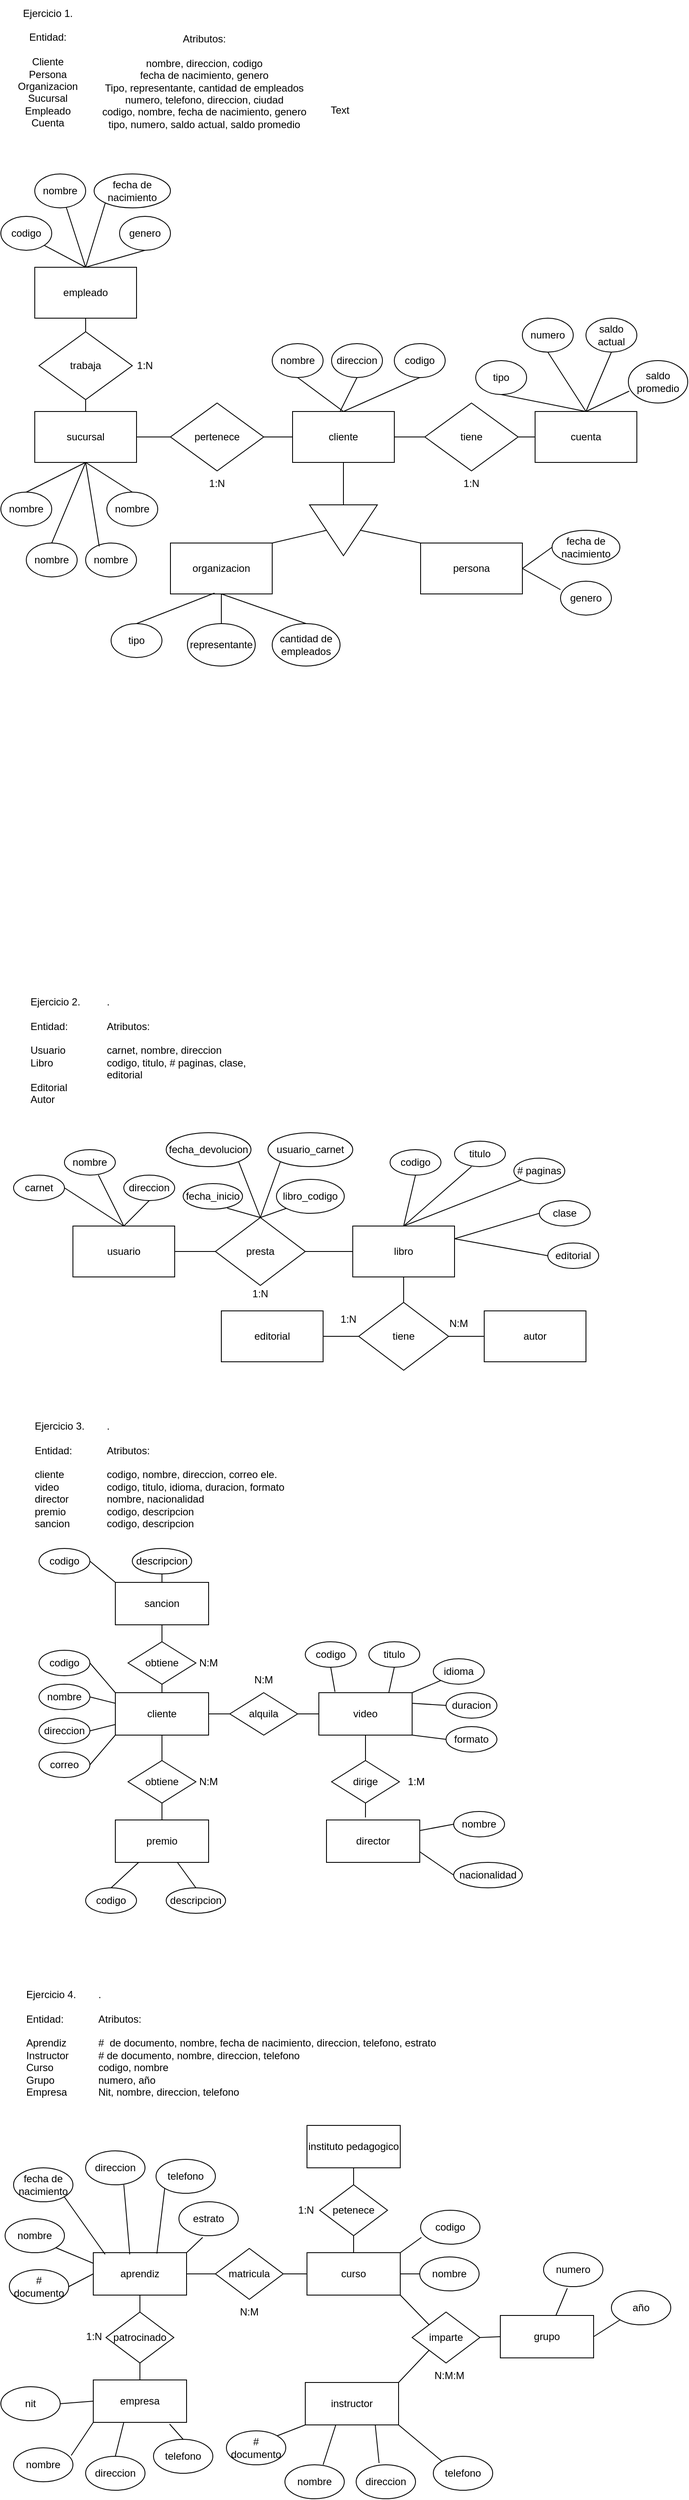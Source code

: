 <mxfile version="21.1.2" type="device">
  <diagram name="Página-1" id="ybtAbWXDy3el6Lk9Hd4u">
    <mxGraphModel dx="1434" dy="834" grid="1" gridSize="10" guides="1" tooltips="1" connect="1" arrows="1" fold="1" page="1" pageScale="1" pageWidth="827" pageHeight="1169" math="0" shadow="0">
      <root>
        <mxCell id="0" />
        <mxCell id="1" parent="0" />
        <mxCell id="0A3lsdpq9jtskfbA3jTb-1" value="Ejercicio 1.&lt;br&gt;&lt;br&gt;Entidad:&lt;br&gt;&lt;br&gt;Cliente&lt;br&gt;Persona&lt;br&gt;Organizacion&lt;br&gt;Sucursal&lt;br&gt;Empleado&lt;br&gt;Cuenta" style="text;html=1;align=center;verticalAlign=middle;resizable=0;points=[];autosize=1;strokeColor=none;fillColor=none;" vertex="1" parent="1">
          <mxGeometry x="20" y="65" width="90" height="160" as="geometry" />
        </mxCell>
        <mxCell id="0A3lsdpq9jtskfbA3jTb-2" value="Atributos:&lt;br&gt;&lt;br&gt;nombre, direccion, codigo&lt;br&gt;fecha de nacimiento, genero&lt;br&gt;Tipo, representante, cantidad de empleados&lt;br&gt;numero, telefono, direccion, ciudad&lt;br&gt;codigo, nombre, fecha de nacimiento, genero&lt;br&gt;tipo, numero, saldo actual, saldo promedio" style="text;html=1;strokeColor=none;fillColor=none;align=center;verticalAlign=middle;whiteSpace=wrap;rounded=0;" vertex="1" parent="1">
          <mxGeometry x="120" y="126" width="260" height="70" as="geometry" />
        </mxCell>
        <mxCell id="0A3lsdpq9jtskfbA3jTb-3" value="cliente" style="rounded=0;whiteSpace=wrap;html=1;" vertex="1" parent="1">
          <mxGeometry x="354" y="550" width="120" height="60" as="geometry" />
        </mxCell>
        <mxCell id="0A3lsdpq9jtskfbA3jTb-4" value="sucursal" style="rounded=0;whiteSpace=wrap;html=1;" vertex="1" parent="1">
          <mxGeometry x="50" y="550" width="120" height="60" as="geometry" />
        </mxCell>
        <mxCell id="0A3lsdpq9jtskfbA3jTb-5" value="cuenta" style="rounded=0;whiteSpace=wrap;html=1;" vertex="1" parent="1">
          <mxGeometry x="640" y="550" width="120" height="60" as="geometry" />
        </mxCell>
        <mxCell id="0A3lsdpq9jtskfbA3jTb-6" value="organizacion" style="rounded=0;whiteSpace=wrap;html=1;" vertex="1" parent="1">
          <mxGeometry x="210" y="705" width="120" height="60" as="geometry" />
        </mxCell>
        <mxCell id="0A3lsdpq9jtskfbA3jTb-7" value="persona" style="rounded=0;whiteSpace=wrap;html=1;" vertex="1" parent="1">
          <mxGeometry x="505" y="705" width="120" height="60" as="geometry" />
        </mxCell>
        <mxCell id="0A3lsdpq9jtskfbA3jTb-8" value="empleado" style="rounded=0;whiteSpace=wrap;html=1;" vertex="1" parent="1">
          <mxGeometry x="50" y="380" width="120" height="60" as="geometry" />
        </mxCell>
        <mxCell id="0A3lsdpq9jtskfbA3jTb-9" value="pertenece" style="rhombus;whiteSpace=wrap;html=1;" vertex="1" parent="1">
          <mxGeometry x="210" y="540" width="110" height="80" as="geometry" />
        </mxCell>
        <mxCell id="0A3lsdpq9jtskfbA3jTb-10" value="tiene" style="rhombus;whiteSpace=wrap;html=1;" vertex="1" parent="1">
          <mxGeometry x="510" y="540" width="110" height="80" as="geometry" />
        </mxCell>
        <mxCell id="0A3lsdpq9jtskfbA3jTb-11" value="trabaja" style="rhombus;whiteSpace=wrap;html=1;" vertex="1" parent="1">
          <mxGeometry x="55" y="456" width="110" height="80" as="geometry" />
        </mxCell>
        <mxCell id="0A3lsdpq9jtskfbA3jTb-13" value="nombre" style="ellipse;whiteSpace=wrap;html=1;" vertex="1" parent="1">
          <mxGeometry x="330" y="470" width="60" height="40" as="geometry" />
        </mxCell>
        <mxCell id="0A3lsdpq9jtskfbA3jTb-14" value="direccion" style="ellipse;whiteSpace=wrap;html=1;" vertex="1" parent="1">
          <mxGeometry x="400" y="470" width="60" height="40" as="geometry" />
        </mxCell>
        <mxCell id="0A3lsdpq9jtskfbA3jTb-15" value="codigo" style="ellipse;whiteSpace=wrap;html=1;" vertex="1" parent="1">
          <mxGeometry x="474" y="470" width="60" height="40" as="geometry" />
        </mxCell>
        <mxCell id="0A3lsdpq9jtskfbA3jTb-17" value="" style="endArrow=none;html=1;rounded=0;exitX=0.5;exitY=0;exitDx=0;exitDy=0;entryX=0.5;entryY=1;entryDx=0;entryDy=0;" edge="1" parent="1" source="0A3lsdpq9jtskfbA3jTb-3" target="0A3lsdpq9jtskfbA3jTb-13">
          <mxGeometry width="50" height="50" relative="1" as="geometry">
            <mxPoint x="390" y="470" as="sourcePoint" />
            <mxPoint x="440" y="420" as="targetPoint" />
          </mxGeometry>
        </mxCell>
        <mxCell id="0A3lsdpq9jtskfbA3jTb-18" value="" style="endArrow=none;html=1;rounded=0;entryX=0.5;entryY=1;entryDx=0;entryDy=0;" edge="1" parent="1" target="0A3lsdpq9jtskfbA3jTb-14">
          <mxGeometry width="50" height="50" relative="1" as="geometry">
            <mxPoint x="410" y="550" as="sourcePoint" />
            <mxPoint x="370" y="520" as="targetPoint" />
          </mxGeometry>
        </mxCell>
        <mxCell id="0A3lsdpq9jtskfbA3jTb-19" value="" style="endArrow=none;html=1;rounded=0;exitX=0.5;exitY=0;exitDx=0;exitDy=0;entryX=0.5;entryY=1;entryDx=0;entryDy=0;" edge="1" parent="1" source="0A3lsdpq9jtskfbA3jTb-3" target="0A3lsdpq9jtskfbA3jTb-15">
          <mxGeometry width="50" height="50" relative="1" as="geometry">
            <mxPoint x="434" y="570" as="sourcePoint" />
            <mxPoint x="380" y="530" as="targetPoint" />
          </mxGeometry>
        </mxCell>
        <mxCell id="0A3lsdpq9jtskfbA3jTb-20" value="fecha de nacimiento" style="ellipse;whiteSpace=wrap;html=1;" vertex="1" parent="1">
          <mxGeometry x="660" y="690" width="80" height="40" as="geometry" />
        </mxCell>
        <mxCell id="0A3lsdpq9jtskfbA3jTb-21" value="genero" style="ellipse;whiteSpace=wrap;html=1;" vertex="1" parent="1">
          <mxGeometry x="670" y="750" width="60" height="40" as="geometry" />
        </mxCell>
        <mxCell id="0A3lsdpq9jtskfbA3jTb-22" value="" style="endArrow=none;html=1;rounded=0;exitX=1;exitY=0.5;exitDx=0;exitDy=0;entryX=0;entryY=0.5;entryDx=0;entryDy=0;" edge="1" parent="1" source="0A3lsdpq9jtskfbA3jTb-7" target="0A3lsdpq9jtskfbA3jTb-20">
          <mxGeometry width="50" height="50" relative="1" as="geometry">
            <mxPoint x="424" y="560" as="sourcePoint" />
            <mxPoint x="514" y="520" as="targetPoint" />
          </mxGeometry>
        </mxCell>
        <mxCell id="0A3lsdpq9jtskfbA3jTb-23" value="" style="endArrow=none;html=1;rounded=0;exitX=0;exitY=0.25;exitDx=0;exitDy=0;entryX=1;entryY=0.5;entryDx=0;entryDy=0;exitPerimeter=0;" edge="1" parent="1" source="0A3lsdpq9jtskfbA3jTb-21" target="0A3lsdpq9jtskfbA3jTb-7">
          <mxGeometry width="50" height="50" relative="1" as="geometry">
            <mxPoint x="434" y="570" as="sourcePoint" />
            <mxPoint x="524" y="530" as="targetPoint" />
          </mxGeometry>
        </mxCell>
        <mxCell id="0A3lsdpq9jtskfbA3jTb-24" value="tipo" style="ellipse;whiteSpace=wrap;html=1;" vertex="1" parent="1">
          <mxGeometry x="140" y="800" width="60" height="40" as="geometry" />
        </mxCell>
        <mxCell id="0A3lsdpq9jtskfbA3jTb-25" value="cantidad de empleados" style="ellipse;whiteSpace=wrap;html=1;" vertex="1" parent="1">
          <mxGeometry x="330" y="800" width="80" height="50" as="geometry" />
        </mxCell>
        <mxCell id="0A3lsdpq9jtskfbA3jTb-26" value="representante" style="ellipse;whiteSpace=wrap;html=1;" vertex="1" parent="1">
          <mxGeometry x="230" y="800" width="80" height="50" as="geometry" />
        </mxCell>
        <mxCell id="0A3lsdpq9jtskfbA3jTb-27" value="" style="endArrow=none;html=1;rounded=0;exitX=0.433;exitY=0.983;exitDx=0;exitDy=0;entryX=0.5;entryY=0;entryDx=0;entryDy=0;exitPerimeter=0;" edge="1" parent="1" source="0A3lsdpq9jtskfbA3jTb-6" target="0A3lsdpq9jtskfbA3jTb-24">
          <mxGeometry width="50" height="50" relative="1" as="geometry">
            <mxPoint x="424" y="560" as="sourcePoint" />
            <mxPoint x="370" y="520" as="targetPoint" />
          </mxGeometry>
        </mxCell>
        <mxCell id="0A3lsdpq9jtskfbA3jTb-28" value="" style="endArrow=none;html=1;rounded=0;exitX=0.5;exitY=1;exitDx=0;exitDy=0;entryX=0.5;entryY=0;entryDx=0;entryDy=0;" edge="1" parent="1" source="0A3lsdpq9jtskfbA3jTb-6" target="0A3lsdpq9jtskfbA3jTb-26">
          <mxGeometry width="50" height="50" relative="1" as="geometry">
            <mxPoint x="434" y="570" as="sourcePoint" />
            <mxPoint x="380" y="530" as="targetPoint" />
          </mxGeometry>
        </mxCell>
        <mxCell id="0A3lsdpq9jtskfbA3jTb-29" value="" style="endArrow=none;html=1;rounded=0;exitX=0.5;exitY=0;exitDx=0;exitDy=0;entryX=0.5;entryY=1;entryDx=0;entryDy=0;" edge="1" parent="1" source="0A3lsdpq9jtskfbA3jTb-25" target="0A3lsdpq9jtskfbA3jTb-6">
          <mxGeometry width="50" height="50" relative="1" as="geometry">
            <mxPoint x="444" y="580" as="sourcePoint" />
            <mxPoint x="390" y="540" as="targetPoint" />
          </mxGeometry>
        </mxCell>
        <mxCell id="0A3lsdpq9jtskfbA3jTb-30" value="numero" style="ellipse;whiteSpace=wrap;html=1;" vertex="1" parent="1">
          <mxGeometry x="625" y="440" width="60" height="40" as="geometry" />
        </mxCell>
        <mxCell id="0A3lsdpq9jtskfbA3jTb-31" value="tipo" style="ellipse;whiteSpace=wrap;html=1;" vertex="1" parent="1">
          <mxGeometry x="570" y="490" width="60" height="40" as="geometry" />
        </mxCell>
        <mxCell id="0A3lsdpq9jtskfbA3jTb-32" value="saldo actual" style="ellipse;whiteSpace=wrap;html=1;" vertex="1" parent="1">
          <mxGeometry x="700" y="440" width="60" height="40" as="geometry" />
        </mxCell>
        <mxCell id="0A3lsdpq9jtskfbA3jTb-33" value="saldo promedio" style="ellipse;whiteSpace=wrap;html=1;" vertex="1" parent="1">
          <mxGeometry x="750" y="490" width="70" height="50" as="geometry" />
        </mxCell>
        <mxCell id="0A3lsdpq9jtskfbA3jTb-34" value="" style="endArrow=none;html=1;rounded=0;exitX=0.5;exitY=0;exitDx=0;exitDy=0;entryX=0.5;entryY=1;entryDx=0;entryDy=0;" edge="1" parent="1" source="0A3lsdpq9jtskfbA3jTb-5" target="0A3lsdpq9jtskfbA3jTb-31">
          <mxGeometry width="50" height="50" relative="1" as="geometry">
            <mxPoint x="424" y="560" as="sourcePoint" />
            <mxPoint x="514" y="520" as="targetPoint" />
          </mxGeometry>
        </mxCell>
        <mxCell id="0A3lsdpq9jtskfbA3jTb-35" value="" style="endArrow=none;html=1;rounded=0;entryX=0.5;entryY=1;entryDx=0;entryDy=0;" edge="1" parent="1" target="0A3lsdpq9jtskfbA3jTb-30">
          <mxGeometry width="50" height="50" relative="1" as="geometry">
            <mxPoint x="700" y="550" as="sourcePoint" />
            <mxPoint x="524" y="530" as="targetPoint" />
          </mxGeometry>
        </mxCell>
        <mxCell id="0A3lsdpq9jtskfbA3jTb-36" value="" style="endArrow=none;html=1;rounded=0;exitX=0.5;exitY=0;exitDx=0;exitDy=0;entryX=0.5;entryY=1;entryDx=0;entryDy=0;" edge="1" parent="1" source="0A3lsdpq9jtskfbA3jTb-5" target="0A3lsdpq9jtskfbA3jTb-32">
          <mxGeometry width="50" height="50" relative="1" as="geometry">
            <mxPoint x="444" y="580" as="sourcePoint" />
            <mxPoint x="534" y="540" as="targetPoint" />
          </mxGeometry>
        </mxCell>
        <mxCell id="0A3lsdpq9jtskfbA3jTb-37" value="" style="endArrow=none;html=1;rounded=0;exitX=0.5;exitY=0;exitDx=0;exitDy=0;entryX=0.014;entryY=0.72;entryDx=0;entryDy=0;entryPerimeter=0;" edge="1" parent="1" source="0A3lsdpq9jtskfbA3jTb-5" target="0A3lsdpq9jtskfbA3jTb-33">
          <mxGeometry width="50" height="50" relative="1" as="geometry">
            <mxPoint x="454" y="590" as="sourcePoint" />
            <mxPoint x="544" y="550" as="targetPoint" />
          </mxGeometry>
        </mxCell>
        <mxCell id="0A3lsdpq9jtskfbA3jTb-38" value="" style="endArrow=none;html=1;rounded=0;exitX=0.5;exitY=0;exitDx=0;exitDy=0;entryX=1;entryY=1;entryDx=0;entryDy=0;" edge="1" parent="1" source="0A3lsdpq9jtskfbA3jTb-8" target="0A3lsdpq9jtskfbA3jTb-46">
          <mxGeometry width="50" height="50" relative="1" as="geometry">
            <mxPoint x="464" y="600" as="sourcePoint" />
            <mxPoint x="554" y="560" as="targetPoint" />
          </mxGeometry>
        </mxCell>
        <mxCell id="0A3lsdpq9jtskfbA3jTb-39" value="" style="endArrow=none;html=1;rounded=0;exitX=0.5;exitY=0;exitDx=0;exitDy=0;entryX=0.617;entryY=0.975;entryDx=0;entryDy=0;entryPerimeter=0;" edge="1" parent="1" source="0A3lsdpq9jtskfbA3jTb-8" target="0A3lsdpq9jtskfbA3jTb-44">
          <mxGeometry width="50" height="50" relative="1" as="geometry">
            <mxPoint x="474" y="610" as="sourcePoint" />
            <mxPoint x="564" y="570" as="targetPoint" />
          </mxGeometry>
        </mxCell>
        <mxCell id="0A3lsdpq9jtskfbA3jTb-40" value="" style="endArrow=none;html=1;rounded=0;exitX=0.5;exitY=0;exitDx=0;exitDy=0;entryX=0;entryY=1;entryDx=0;entryDy=0;" edge="1" parent="1" source="0A3lsdpq9jtskfbA3jTb-8" target="0A3lsdpq9jtskfbA3jTb-43">
          <mxGeometry width="50" height="50" relative="1" as="geometry">
            <mxPoint x="484" y="620" as="sourcePoint" />
            <mxPoint x="574" y="580" as="targetPoint" />
          </mxGeometry>
        </mxCell>
        <mxCell id="0A3lsdpq9jtskfbA3jTb-41" value="" style="endArrow=none;html=1;rounded=0;exitX=0.5;exitY=0;exitDx=0;exitDy=0;entryX=0.5;entryY=1;entryDx=0;entryDy=0;" edge="1" parent="1" source="0A3lsdpq9jtskfbA3jTb-8" target="0A3lsdpq9jtskfbA3jTb-45">
          <mxGeometry width="50" height="50" relative="1" as="geometry">
            <mxPoint x="494" y="630" as="sourcePoint" />
            <mxPoint x="584" y="590" as="targetPoint" />
          </mxGeometry>
        </mxCell>
        <mxCell id="0A3lsdpq9jtskfbA3jTb-43" value="fecha de nacimiento" style="ellipse;whiteSpace=wrap;html=1;" vertex="1" parent="1">
          <mxGeometry x="120" y="270" width="90" height="40" as="geometry" />
        </mxCell>
        <mxCell id="0A3lsdpq9jtskfbA3jTb-44" value="nombre" style="ellipse;whiteSpace=wrap;html=1;" vertex="1" parent="1">
          <mxGeometry x="50" y="270" width="60" height="40" as="geometry" />
        </mxCell>
        <mxCell id="0A3lsdpq9jtskfbA3jTb-45" value="genero" style="ellipse;whiteSpace=wrap;html=1;" vertex="1" parent="1">
          <mxGeometry x="150" y="320" width="60" height="40" as="geometry" />
        </mxCell>
        <mxCell id="0A3lsdpq9jtskfbA3jTb-46" value="codigo" style="ellipse;whiteSpace=wrap;html=1;" vertex="1" parent="1">
          <mxGeometry x="10" y="320" width="60" height="40" as="geometry" />
        </mxCell>
        <mxCell id="0A3lsdpq9jtskfbA3jTb-47" value="nombre" style="ellipse;whiteSpace=wrap;html=1;" vertex="1" parent="1">
          <mxGeometry x="110" y="705" width="60" height="40" as="geometry" />
        </mxCell>
        <mxCell id="0A3lsdpq9jtskfbA3jTb-48" value="nombre" style="ellipse;whiteSpace=wrap;html=1;" vertex="1" parent="1">
          <mxGeometry x="40" y="705" width="60" height="40" as="geometry" />
        </mxCell>
        <mxCell id="0A3lsdpq9jtskfbA3jTb-49" value="nombre" style="ellipse;whiteSpace=wrap;html=1;" vertex="1" parent="1">
          <mxGeometry x="135" y="645" width="60" height="40" as="geometry" />
        </mxCell>
        <mxCell id="0A3lsdpq9jtskfbA3jTb-50" value="nombre" style="ellipse;whiteSpace=wrap;html=1;" vertex="1" parent="1">
          <mxGeometry x="10" y="645" width="60" height="40" as="geometry" />
        </mxCell>
        <mxCell id="0A3lsdpq9jtskfbA3jTb-51" value="" style="endArrow=none;html=1;rounded=0;exitX=0.5;exitY=1;exitDx=0;exitDy=0;entryX=0.5;entryY=0;entryDx=0;entryDy=0;" edge="1" parent="1" source="0A3lsdpq9jtskfbA3jTb-8" target="0A3lsdpq9jtskfbA3jTb-11">
          <mxGeometry width="50" height="50" relative="1" as="geometry">
            <mxPoint x="424" y="560" as="sourcePoint" />
            <mxPoint x="370" y="520" as="targetPoint" />
          </mxGeometry>
        </mxCell>
        <mxCell id="0A3lsdpq9jtskfbA3jTb-52" value="" style="endArrow=none;html=1;rounded=0;exitX=0.5;exitY=0;exitDx=0;exitDy=0;entryX=0.5;entryY=1;entryDx=0;entryDy=0;" edge="1" parent="1" source="0A3lsdpq9jtskfbA3jTb-4" target="0A3lsdpq9jtskfbA3jTb-11">
          <mxGeometry width="50" height="50" relative="1" as="geometry">
            <mxPoint x="434" y="570" as="sourcePoint" />
            <mxPoint x="380" y="530" as="targetPoint" />
          </mxGeometry>
        </mxCell>
        <mxCell id="0A3lsdpq9jtskfbA3jTb-53" value="" style="endArrow=none;html=1;rounded=0;exitX=0;exitY=0.5;exitDx=0;exitDy=0;entryX=1;entryY=0.5;entryDx=0;entryDy=0;" edge="1" parent="1" source="0A3lsdpq9jtskfbA3jTb-9" target="0A3lsdpq9jtskfbA3jTb-4">
          <mxGeometry width="50" height="50" relative="1" as="geometry">
            <mxPoint x="444" y="580" as="sourcePoint" />
            <mxPoint x="390" y="540" as="targetPoint" />
          </mxGeometry>
        </mxCell>
        <mxCell id="0A3lsdpq9jtskfbA3jTb-54" value="" style="endArrow=none;html=1;rounded=0;exitX=0;exitY=0.5;exitDx=0;exitDy=0;entryX=1;entryY=0.5;entryDx=0;entryDy=0;" edge="1" parent="1" source="0A3lsdpq9jtskfbA3jTb-3" target="0A3lsdpq9jtskfbA3jTb-9">
          <mxGeometry width="50" height="50" relative="1" as="geometry">
            <mxPoint x="454" y="590" as="sourcePoint" />
            <mxPoint x="400" y="550" as="targetPoint" />
          </mxGeometry>
        </mxCell>
        <mxCell id="0A3lsdpq9jtskfbA3jTb-55" value="" style="endArrow=none;html=1;rounded=0;exitX=0;exitY=0.5;exitDx=0;exitDy=0;entryX=1;entryY=0.5;entryDx=0;entryDy=0;" edge="1" parent="1" source="0A3lsdpq9jtskfbA3jTb-10" target="0A3lsdpq9jtskfbA3jTb-3">
          <mxGeometry width="50" height="50" relative="1" as="geometry">
            <mxPoint x="464" y="600" as="sourcePoint" />
            <mxPoint x="410" y="560" as="targetPoint" />
          </mxGeometry>
        </mxCell>
        <mxCell id="0A3lsdpq9jtskfbA3jTb-56" value="" style="endArrow=none;html=1;rounded=0;exitX=1;exitY=0.5;exitDx=0;exitDy=0;entryX=0;entryY=0.5;entryDx=0;entryDy=0;" edge="1" parent="1" source="0A3lsdpq9jtskfbA3jTb-10" target="0A3lsdpq9jtskfbA3jTb-5">
          <mxGeometry width="50" height="50" relative="1" as="geometry">
            <mxPoint x="474" y="610" as="sourcePoint" />
            <mxPoint x="420" y="570" as="targetPoint" />
          </mxGeometry>
        </mxCell>
        <mxCell id="0A3lsdpq9jtskfbA3jTb-57" value="" style="endArrow=none;html=1;rounded=0;exitX=0.5;exitY=1;exitDx=0;exitDy=0;entryX=0.5;entryY=0;entryDx=0;entryDy=0;" edge="1" parent="1" source="0A3lsdpq9jtskfbA3jTb-4" target="0A3lsdpq9jtskfbA3jTb-50">
          <mxGeometry width="50" height="50" relative="1" as="geometry">
            <mxPoint x="484" y="620" as="sourcePoint" />
            <mxPoint x="430" y="580" as="targetPoint" />
          </mxGeometry>
        </mxCell>
        <mxCell id="0A3lsdpq9jtskfbA3jTb-58" value="" style="endArrow=none;html=1;rounded=0;exitX=0.5;exitY=0;exitDx=0;exitDy=0;entryX=0.5;entryY=1;entryDx=0;entryDy=0;" edge="1" parent="1" source="0A3lsdpq9jtskfbA3jTb-48" target="0A3lsdpq9jtskfbA3jTb-4">
          <mxGeometry width="50" height="50" relative="1" as="geometry">
            <mxPoint x="494" y="630" as="sourcePoint" />
            <mxPoint x="440" y="590" as="targetPoint" />
          </mxGeometry>
        </mxCell>
        <mxCell id="0A3lsdpq9jtskfbA3jTb-59" value="" style="endArrow=none;html=1;rounded=0;exitX=0.267;exitY=0.1;exitDx=0;exitDy=0;entryX=0.5;entryY=1;entryDx=0;entryDy=0;exitPerimeter=0;" edge="1" parent="1" source="0A3lsdpq9jtskfbA3jTb-47" target="0A3lsdpq9jtskfbA3jTb-4">
          <mxGeometry width="50" height="50" relative="1" as="geometry">
            <mxPoint x="504" y="640" as="sourcePoint" />
            <mxPoint x="450" y="600" as="targetPoint" />
          </mxGeometry>
        </mxCell>
        <mxCell id="0A3lsdpq9jtskfbA3jTb-60" value="" style="endArrow=none;html=1;rounded=0;exitX=0.5;exitY=0;exitDx=0;exitDy=0;" edge="1" parent="1" source="0A3lsdpq9jtskfbA3jTb-49">
          <mxGeometry width="50" height="50" relative="1" as="geometry">
            <mxPoint x="514" y="650" as="sourcePoint" />
            <mxPoint x="110" y="610" as="targetPoint" />
          </mxGeometry>
        </mxCell>
        <mxCell id="0A3lsdpq9jtskfbA3jTb-62" value="" style="triangle;whiteSpace=wrap;html=1;direction=south;" vertex="1" parent="1">
          <mxGeometry x="374" y="660" width="80" height="60" as="geometry" />
        </mxCell>
        <mxCell id="0A3lsdpq9jtskfbA3jTb-63" value="" style="endArrow=none;html=1;rounded=0;exitX=0;exitY=0.5;exitDx=0;exitDy=0;entryX=0.5;entryY=1;entryDx=0;entryDy=0;" edge="1" parent="1" source="0A3lsdpq9jtskfbA3jTb-62" target="0A3lsdpq9jtskfbA3jTb-3">
          <mxGeometry width="50" height="50" relative="1" as="geometry">
            <mxPoint x="424" y="560" as="sourcePoint" />
            <mxPoint x="370" y="520" as="targetPoint" />
          </mxGeometry>
        </mxCell>
        <mxCell id="0A3lsdpq9jtskfbA3jTb-64" value="" style="endArrow=none;html=1;rounded=0;exitX=0.5;exitY=1;exitDx=0;exitDy=0;entryX=1;entryY=0;entryDx=0;entryDy=0;" edge="1" parent="1" source="0A3lsdpq9jtskfbA3jTb-62" target="0A3lsdpq9jtskfbA3jTb-6">
          <mxGeometry width="50" height="50" relative="1" as="geometry">
            <mxPoint x="434" y="570" as="sourcePoint" />
            <mxPoint x="380" y="530" as="targetPoint" />
          </mxGeometry>
        </mxCell>
        <mxCell id="0A3lsdpq9jtskfbA3jTb-65" value="" style="endArrow=none;html=1;rounded=0;exitX=0;exitY=0;exitDx=0;exitDy=0;entryX=0.5;entryY=0;entryDx=0;entryDy=0;" edge="1" parent="1" source="0A3lsdpq9jtskfbA3jTb-7" target="0A3lsdpq9jtskfbA3jTb-62">
          <mxGeometry width="50" height="50" relative="1" as="geometry">
            <mxPoint x="444" y="580" as="sourcePoint" />
            <mxPoint x="390" y="540" as="targetPoint" />
          </mxGeometry>
        </mxCell>
        <mxCell id="0A3lsdpq9jtskfbA3jTb-67" value="1:N" style="text;html=1;strokeColor=none;fillColor=none;align=center;verticalAlign=middle;whiteSpace=wrap;rounded=0;" vertex="1" parent="1">
          <mxGeometry x="535" y="620" width="60" height="30" as="geometry" />
        </mxCell>
        <mxCell id="0A3lsdpq9jtskfbA3jTb-69" value="1:N" style="text;html=1;strokeColor=none;fillColor=none;align=center;verticalAlign=middle;whiteSpace=wrap;rounded=0;" vertex="1" parent="1">
          <mxGeometry x="235" y="620" width="60" height="30" as="geometry" />
        </mxCell>
        <mxCell id="0A3lsdpq9jtskfbA3jTb-70" value="1:N" style="text;html=1;strokeColor=none;fillColor=none;align=center;verticalAlign=middle;whiteSpace=wrap;rounded=0;" vertex="1" parent="1">
          <mxGeometry x="150" y="481" width="60" height="30" as="geometry" />
        </mxCell>
        <mxCell id="0A3lsdpq9jtskfbA3jTb-71" value="Text" style="text;html=1;strokeColor=none;fillColor=none;align=center;verticalAlign=middle;whiteSpace=wrap;rounded=0;" vertex="1" parent="1">
          <mxGeometry x="380" y="180" width="60" height="30" as="geometry" />
        </mxCell>
        <mxCell id="0A3lsdpq9jtskfbA3jTb-72" value="&lt;br&gt;&lt;br&gt;Ejercicio 2.&lt;br&gt;&lt;br&gt;Entidad:&lt;br&gt;&lt;br&gt;Usuario&lt;br&gt;Libro&lt;br&gt;&lt;br&gt;Editorial&lt;br&gt;Autor" style="text;html=1;strokeColor=none;fillColor=none;spacing=5;spacingTop=-20;whiteSpace=wrap;overflow=hidden;rounded=0;" vertex="1" parent="1">
          <mxGeometry x="40" y="1220" width="190" height="160" as="geometry" />
        </mxCell>
        <mxCell id="0A3lsdpq9jtskfbA3jTb-73" value="&lt;br&gt;&lt;br&gt;.&lt;br&gt;&lt;br&gt;Atributos:&lt;br&gt;&lt;br&gt;carnet, nombre, direccion&lt;br&gt;codigo, titulo, # paginas, clase, editorial" style="text;html=1;strokeColor=none;fillColor=none;spacing=5;spacingTop=-20;whiteSpace=wrap;overflow=hidden;rounded=0;" vertex="1" parent="1">
          <mxGeometry x="130" y="1220" width="190" height="120" as="geometry" />
        </mxCell>
        <mxCell id="0A3lsdpq9jtskfbA3jTb-74" value="usuario" style="rounded=0;whiteSpace=wrap;html=1;" vertex="1" parent="1">
          <mxGeometry x="95" y="1510" width="120" height="60" as="geometry" />
        </mxCell>
        <mxCell id="0A3lsdpq9jtskfbA3jTb-75" value="libro" style="rounded=0;whiteSpace=wrap;html=1;" vertex="1" parent="1">
          <mxGeometry x="425" y="1510" width="120" height="60" as="geometry" />
        </mxCell>
        <mxCell id="0A3lsdpq9jtskfbA3jTb-76" value="presta" style="rhombus;whiteSpace=wrap;html=1;" vertex="1" parent="1">
          <mxGeometry x="263" y="1500" width="106" height="80" as="geometry" />
        </mxCell>
        <mxCell id="0A3lsdpq9jtskfbA3jTb-77" value="carnet" style="ellipse;whiteSpace=wrap;html=1;" vertex="1" parent="1">
          <mxGeometry x="25" y="1450" width="60" height="30" as="geometry" />
        </mxCell>
        <mxCell id="0A3lsdpq9jtskfbA3jTb-78" value="nombre" style="ellipse;whiteSpace=wrap;html=1;" vertex="1" parent="1">
          <mxGeometry x="85" y="1420" width="60" height="30" as="geometry" />
        </mxCell>
        <mxCell id="0A3lsdpq9jtskfbA3jTb-79" value="direccion" style="ellipse;whiteSpace=wrap;html=1;" vertex="1" parent="1">
          <mxGeometry x="155" y="1450" width="60" height="30" as="geometry" />
        </mxCell>
        <mxCell id="0A3lsdpq9jtskfbA3jTb-80" value="codigo" style="ellipse;whiteSpace=wrap;html=1;" vertex="1" parent="1">
          <mxGeometry x="469" y="1420" width="60" height="30" as="geometry" />
        </mxCell>
        <mxCell id="0A3lsdpq9jtskfbA3jTb-81" value="editorial" style="ellipse;whiteSpace=wrap;html=1;" vertex="1" parent="1">
          <mxGeometry x="655" y="1530" width="60" height="30" as="geometry" />
        </mxCell>
        <mxCell id="0A3lsdpq9jtskfbA3jTb-82" value="clase" style="ellipse;whiteSpace=wrap;html=1;" vertex="1" parent="1">
          <mxGeometry x="645" y="1480" width="60" height="30" as="geometry" />
        </mxCell>
        <mxCell id="0A3lsdpq9jtskfbA3jTb-83" value="# paginas" style="ellipse;whiteSpace=wrap;html=1;" vertex="1" parent="1">
          <mxGeometry x="615" y="1430" width="60" height="30" as="geometry" />
        </mxCell>
        <mxCell id="0A3lsdpq9jtskfbA3jTb-84" value="titulo" style="ellipse;whiteSpace=wrap;html=1;" vertex="1" parent="1">
          <mxGeometry x="545" y="1410" width="60" height="30" as="geometry" />
        </mxCell>
        <mxCell id="0A3lsdpq9jtskfbA3jTb-85" value="" style="endArrow=none;html=1;rounded=0;exitX=0.5;exitY=0;exitDx=0;exitDy=0;entryX=1;entryY=0.5;entryDx=0;entryDy=0;" edge="1" parent="1" source="0A3lsdpq9jtskfbA3jTb-74" target="0A3lsdpq9jtskfbA3jTb-77">
          <mxGeometry width="50" height="50" relative="1" as="geometry">
            <mxPoint x="385" y="1440" as="sourcePoint" />
            <mxPoint x="435" y="1390" as="targetPoint" />
          </mxGeometry>
        </mxCell>
        <mxCell id="0A3lsdpq9jtskfbA3jTb-87" value="" style="endArrow=none;html=1;rounded=0;entryX=0.667;entryY=1;entryDx=0;entryDy=0;entryPerimeter=0;" edge="1" parent="1" target="0A3lsdpq9jtskfbA3jTb-78">
          <mxGeometry width="50" height="50" relative="1" as="geometry">
            <mxPoint x="155" y="1510" as="sourcePoint" />
            <mxPoint x="95" y="1475" as="targetPoint" />
          </mxGeometry>
        </mxCell>
        <mxCell id="0A3lsdpq9jtskfbA3jTb-88" value="" style="endArrow=none;html=1;rounded=0;exitX=0.5;exitY=0;exitDx=0;exitDy=0;entryX=0.5;entryY=1;entryDx=0;entryDy=0;" edge="1" parent="1" source="0A3lsdpq9jtskfbA3jTb-74" target="0A3lsdpq9jtskfbA3jTb-79">
          <mxGeometry width="50" height="50" relative="1" as="geometry">
            <mxPoint x="175" y="1530" as="sourcePoint" />
            <mxPoint x="105" y="1485" as="targetPoint" />
          </mxGeometry>
        </mxCell>
        <mxCell id="0A3lsdpq9jtskfbA3jTb-89" value="" style="endArrow=none;html=1;rounded=0;exitX=0;exitY=0.5;exitDx=0;exitDy=0;entryX=1;entryY=0.25;entryDx=0;entryDy=0;" edge="1" parent="1" source="0A3lsdpq9jtskfbA3jTb-81" target="0A3lsdpq9jtskfbA3jTb-75">
          <mxGeometry width="50" height="50" relative="1" as="geometry">
            <mxPoint x="185" y="1540" as="sourcePoint" />
            <mxPoint x="115" y="1495" as="targetPoint" />
          </mxGeometry>
        </mxCell>
        <mxCell id="0A3lsdpq9jtskfbA3jTb-90" value="" style="endArrow=none;html=1;rounded=0;exitX=0;exitY=0.5;exitDx=0;exitDy=0;entryX=1;entryY=0.25;entryDx=0;entryDy=0;" edge="1" parent="1" source="0A3lsdpq9jtskfbA3jTb-82" target="0A3lsdpq9jtskfbA3jTb-75">
          <mxGeometry width="50" height="50" relative="1" as="geometry">
            <mxPoint x="195" y="1550" as="sourcePoint" />
            <mxPoint x="125" y="1505" as="targetPoint" />
          </mxGeometry>
        </mxCell>
        <mxCell id="0A3lsdpq9jtskfbA3jTb-91" value="" style="endArrow=none;html=1;rounded=0;exitX=0;exitY=1;exitDx=0;exitDy=0;" edge="1" parent="1" source="0A3lsdpq9jtskfbA3jTb-83">
          <mxGeometry width="50" height="50" relative="1" as="geometry">
            <mxPoint x="605" y="1460" as="sourcePoint" />
            <mxPoint x="485" y="1510" as="targetPoint" />
          </mxGeometry>
        </mxCell>
        <mxCell id="0A3lsdpq9jtskfbA3jTb-92" value="" style="endArrow=none;html=1;rounded=0;entryX=0.5;entryY=0;entryDx=0;entryDy=0;" edge="1" parent="1" target="0A3lsdpq9jtskfbA3jTb-75">
          <mxGeometry width="50" height="50" relative="1" as="geometry">
            <mxPoint x="565" y="1440" as="sourcePoint" />
            <mxPoint x="145" y="1525" as="targetPoint" />
          </mxGeometry>
        </mxCell>
        <mxCell id="0A3lsdpq9jtskfbA3jTb-93" value="" style="endArrow=none;html=1;rounded=0;exitX=0.5;exitY=1;exitDx=0;exitDy=0;entryX=0.5;entryY=0;entryDx=0;entryDy=0;" edge="1" parent="1" source="0A3lsdpq9jtskfbA3jTb-80" target="0A3lsdpq9jtskfbA3jTb-75">
          <mxGeometry width="50" height="50" relative="1" as="geometry">
            <mxPoint x="225" y="1580" as="sourcePoint" />
            <mxPoint x="155" y="1535" as="targetPoint" />
          </mxGeometry>
        </mxCell>
        <mxCell id="0A3lsdpq9jtskfbA3jTb-94" value="" style="endArrow=none;html=1;rounded=0;exitX=0;exitY=0.5;exitDx=0;exitDy=0;entryX=1;entryY=0.5;entryDx=0;entryDy=0;" edge="1" parent="1" source="0A3lsdpq9jtskfbA3jTb-76" target="0A3lsdpq9jtskfbA3jTb-74">
          <mxGeometry width="50" height="50" relative="1" as="geometry">
            <mxPoint x="235" y="1590" as="sourcePoint" />
            <mxPoint x="165" y="1545" as="targetPoint" />
          </mxGeometry>
        </mxCell>
        <mxCell id="0A3lsdpq9jtskfbA3jTb-95" value="" style="endArrow=none;html=1;rounded=0;exitX=1;exitY=0.5;exitDx=0;exitDy=0;entryX=0;entryY=0.5;entryDx=0;entryDy=0;" edge="1" parent="1" source="0A3lsdpq9jtskfbA3jTb-76" target="0A3lsdpq9jtskfbA3jTb-75">
          <mxGeometry width="50" height="50" relative="1" as="geometry">
            <mxPoint x="245" y="1600" as="sourcePoint" />
            <mxPoint x="175" y="1555" as="targetPoint" />
          </mxGeometry>
        </mxCell>
        <mxCell id="0A3lsdpq9jtskfbA3jTb-96" value="usuario_carnet" style="ellipse;whiteSpace=wrap;html=1;" vertex="1" parent="1">
          <mxGeometry x="325" y="1400" width="100" height="40" as="geometry" />
        </mxCell>
        <mxCell id="0A3lsdpq9jtskfbA3jTb-97" value="fecha_devolucion" style="ellipse;whiteSpace=wrap;html=1;" vertex="1" parent="1">
          <mxGeometry x="205" y="1400" width="100" height="40" as="geometry" />
        </mxCell>
        <mxCell id="0A3lsdpq9jtskfbA3jTb-98" value="libro_codigo" style="ellipse;whiteSpace=wrap;html=1;" vertex="1" parent="1">
          <mxGeometry x="335" y="1455" width="80" height="40" as="geometry" />
        </mxCell>
        <mxCell id="0A3lsdpq9jtskfbA3jTb-99" value="fecha_inicio" style="ellipse;whiteSpace=wrap;html=1;" vertex="1" parent="1">
          <mxGeometry x="225" y="1460" width="70" height="30" as="geometry" />
        </mxCell>
        <mxCell id="0A3lsdpq9jtskfbA3jTb-100" value="" style="endArrow=none;html=1;rounded=0;exitX=0.5;exitY=0;exitDx=0;exitDy=0;entryX=0;entryY=1;entryDx=0;entryDy=0;" edge="1" parent="1" source="0A3lsdpq9jtskfbA3jTb-76" target="0A3lsdpq9jtskfbA3jTb-96">
          <mxGeometry width="50" height="50" relative="1" as="geometry">
            <mxPoint x="165" y="1520" as="sourcePoint" />
            <mxPoint x="95" y="1475" as="targetPoint" />
          </mxGeometry>
        </mxCell>
        <mxCell id="0A3lsdpq9jtskfbA3jTb-101" value="" style="endArrow=none;html=1;rounded=0;exitX=0.5;exitY=0;exitDx=0;exitDy=0;entryX=1;entryY=1;entryDx=0;entryDy=0;" edge="1" parent="1" source="0A3lsdpq9jtskfbA3jTb-76" target="0A3lsdpq9jtskfbA3jTb-97">
          <mxGeometry width="50" height="50" relative="1" as="geometry">
            <mxPoint x="175" y="1530" as="sourcePoint" />
            <mxPoint x="315" y="1440" as="targetPoint" />
          </mxGeometry>
        </mxCell>
        <mxCell id="0A3lsdpq9jtskfbA3jTb-102" value="" style="endArrow=none;html=1;rounded=0;exitX=0.5;exitY=0;exitDx=0;exitDy=0;entryX=0;entryY=1;entryDx=0;entryDy=0;" edge="1" parent="1" source="0A3lsdpq9jtskfbA3jTb-76" target="0A3lsdpq9jtskfbA3jTb-98">
          <mxGeometry width="50" height="50" relative="1" as="geometry">
            <mxPoint x="185" y="1540" as="sourcePoint" />
            <mxPoint x="115" y="1495" as="targetPoint" />
          </mxGeometry>
        </mxCell>
        <mxCell id="0A3lsdpq9jtskfbA3jTb-103" value="" style="endArrow=none;html=1;rounded=0;exitX=0.5;exitY=0;exitDx=0;exitDy=0;entryX=0.743;entryY=0.967;entryDx=0;entryDy=0;entryPerimeter=0;" edge="1" parent="1" source="0A3lsdpq9jtskfbA3jTb-76" target="0A3lsdpq9jtskfbA3jTb-99">
          <mxGeometry width="50" height="50" relative="1" as="geometry">
            <mxPoint x="195" y="1550" as="sourcePoint" />
            <mxPoint x="125" y="1505" as="targetPoint" />
          </mxGeometry>
        </mxCell>
        <mxCell id="0A3lsdpq9jtskfbA3jTb-104" value="tiene" style="rhombus;whiteSpace=wrap;html=1;" vertex="1" parent="1">
          <mxGeometry x="432" y="1600" width="106" height="80" as="geometry" />
        </mxCell>
        <mxCell id="0A3lsdpq9jtskfbA3jTb-105" value="editorial" style="rounded=0;whiteSpace=wrap;html=1;" vertex="1" parent="1">
          <mxGeometry x="270" y="1610" width="120" height="60" as="geometry" />
        </mxCell>
        <mxCell id="0A3lsdpq9jtskfbA3jTb-106" value="autor" style="rounded=0;whiteSpace=wrap;html=1;" vertex="1" parent="1">
          <mxGeometry x="580" y="1610" width="120" height="60" as="geometry" />
        </mxCell>
        <mxCell id="0A3lsdpq9jtskfbA3jTb-107" value="" style="endArrow=none;html=1;rounded=0;exitX=0.5;exitY=1;exitDx=0;exitDy=0;entryX=0.5;entryY=0;entryDx=0;entryDy=0;" edge="1" parent="1" source="0A3lsdpq9jtskfbA3jTb-75" target="0A3lsdpq9jtskfbA3jTb-104">
          <mxGeometry width="50" height="50" relative="1" as="geometry">
            <mxPoint x="326" y="1510" as="sourcePoint" />
            <mxPoint x="350" y="1444" as="targetPoint" />
          </mxGeometry>
        </mxCell>
        <mxCell id="0A3lsdpq9jtskfbA3jTb-108" value="" style="endArrow=none;html=1;rounded=0;exitX=1;exitY=0.5;exitDx=0;exitDy=0;entryX=0;entryY=0.5;entryDx=0;entryDy=0;" edge="1" parent="1" source="0A3lsdpq9jtskfbA3jTb-105" target="0A3lsdpq9jtskfbA3jTb-104">
          <mxGeometry width="50" height="50" relative="1" as="geometry">
            <mxPoint x="336" y="1520" as="sourcePoint" />
            <mxPoint x="360" y="1454" as="targetPoint" />
          </mxGeometry>
        </mxCell>
        <mxCell id="0A3lsdpq9jtskfbA3jTb-109" value="" style="endArrow=none;html=1;rounded=0;exitX=1;exitY=0.5;exitDx=0;exitDy=0;entryX=0;entryY=0.5;entryDx=0;entryDy=0;" edge="1" parent="1" source="0A3lsdpq9jtskfbA3jTb-104" target="0A3lsdpq9jtskfbA3jTb-106">
          <mxGeometry width="50" height="50" relative="1" as="geometry">
            <mxPoint x="346" y="1530" as="sourcePoint" />
            <mxPoint x="370" y="1464" as="targetPoint" />
          </mxGeometry>
        </mxCell>
        <mxCell id="0A3lsdpq9jtskfbA3jTb-110" value="1:N" style="text;html=1;strokeColor=none;fillColor=none;align=center;verticalAlign=middle;whiteSpace=wrap;rounded=0;" vertex="1" parent="1">
          <mxGeometry x="286" y="1575" width="60" height="30" as="geometry" />
        </mxCell>
        <mxCell id="0A3lsdpq9jtskfbA3jTb-111" value="1:N" style="text;html=1;strokeColor=none;fillColor=none;align=center;verticalAlign=middle;whiteSpace=wrap;rounded=0;" vertex="1" parent="1">
          <mxGeometry x="390" y="1605" width="60" height="30" as="geometry" />
        </mxCell>
        <mxCell id="0A3lsdpq9jtskfbA3jTb-113" value="N:M" style="text;html=1;strokeColor=none;fillColor=none;align=center;verticalAlign=middle;whiteSpace=wrap;rounded=0;" vertex="1" parent="1">
          <mxGeometry x="520" y="1610" width="60" height="30" as="geometry" />
        </mxCell>
        <mxCell id="0A3lsdpq9jtskfbA3jTb-114" value="&lt;br&gt;&lt;br&gt;Ejercicio 3.&lt;br&gt;&lt;br&gt;Entidad:&lt;br&gt;&lt;br&gt;cliente&lt;br&gt;video&lt;br&gt;director&lt;br&gt;premio&lt;br&gt;sancion" style="text;html=1;strokeColor=none;fillColor=none;spacing=5;spacingTop=-20;whiteSpace=wrap;overflow=hidden;rounded=0;" vertex="1" parent="1">
          <mxGeometry x="45" y="1720" width="190" height="160" as="geometry" />
        </mxCell>
        <mxCell id="0A3lsdpq9jtskfbA3jTb-115" value="&lt;br&gt;&lt;br&gt;.&lt;br&gt;&lt;br&gt;Atributos:&lt;br&gt;&lt;br&gt;codigo, nombre, direccion, correo ele.&amp;nbsp;&lt;br&gt;codigo, titulo, idioma, duracion, formato&lt;br&gt;nombre, nacionalidad&lt;br&gt;codigo, descripcion&lt;br&gt;codigo, descripcion" style="text;html=1;strokeColor=none;fillColor=none;spacing=5;spacingTop=-20;whiteSpace=wrap;overflow=hidden;rounded=0;" vertex="1" parent="1">
          <mxGeometry x="130" y="1720" width="220" height="160" as="geometry" />
        </mxCell>
        <mxCell id="0A3lsdpq9jtskfbA3jTb-116" value="cliente" style="rounded=0;whiteSpace=wrap;html=1;" vertex="1" parent="1">
          <mxGeometry x="145" y="2060" width="110" height="50" as="geometry" />
        </mxCell>
        <mxCell id="0A3lsdpq9jtskfbA3jTb-117" value="video" style="rounded=0;whiteSpace=wrap;html=1;" vertex="1" parent="1">
          <mxGeometry x="385" y="2060" width="110" height="50" as="geometry" />
        </mxCell>
        <mxCell id="0A3lsdpq9jtskfbA3jTb-118" value="director" style="rounded=0;whiteSpace=wrap;html=1;" vertex="1" parent="1">
          <mxGeometry x="394" y="2210" width="110" height="50" as="geometry" />
        </mxCell>
        <mxCell id="0A3lsdpq9jtskfbA3jTb-119" value="premio" style="rounded=0;whiteSpace=wrap;html=1;" vertex="1" parent="1">
          <mxGeometry x="145" y="2210" width="110" height="50" as="geometry" />
        </mxCell>
        <mxCell id="0A3lsdpq9jtskfbA3jTb-120" value="sancion" style="rounded=0;whiteSpace=wrap;html=1;" vertex="1" parent="1">
          <mxGeometry x="145" y="1930" width="110" height="50" as="geometry" />
        </mxCell>
        <mxCell id="0A3lsdpq9jtskfbA3jTb-121" value="alquila" style="rhombus;whiteSpace=wrap;html=1;" vertex="1" parent="1">
          <mxGeometry x="280" y="2060" width="80" height="50" as="geometry" />
        </mxCell>
        <mxCell id="0A3lsdpq9jtskfbA3jTb-122" value="obtiene" style="rhombus;whiteSpace=wrap;html=1;" vertex="1" parent="1">
          <mxGeometry x="160" y="2000" width="80" height="50" as="geometry" />
        </mxCell>
        <mxCell id="0A3lsdpq9jtskfbA3jTb-123" value="obtiene" style="rhombus;whiteSpace=wrap;html=1;" vertex="1" parent="1">
          <mxGeometry x="160" y="2140" width="80" height="50" as="geometry" />
        </mxCell>
        <mxCell id="0A3lsdpq9jtskfbA3jTb-124" value="dirige" style="rhombus;whiteSpace=wrap;html=1;" vertex="1" parent="1">
          <mxGeometry x="400" y="2140" width="80" height="50" as="geometry" />
        </mxCell>
        <mxCell id="0A3lsdpq9jtskfbA3jTb-125" value="" style="endArrow=none;html=1;rounded=0;exitX=0.5;exitY=0;exitDx=0;exitDy=0;" edge="1" parent="1" source="0A3lsdpq9jtskfbA3jTb-122" target="0A3lsdpq9jtskfbA3jTb-120">
          <mxGeometry width="50" height="50" relative="1" as="geometry">
            <mxPoint x="465" y="2120" as="sourcePoint" />
            <mxPoint x="515" y="2070" as="targetPoint" />
          </mxGeometry>
        </mxCell>
        <mxCell id="0A3lsdpq9jtskfbA3jTb-127" value="" style="endArrow=none;html=1;rounded=0;exitX=0.5;exitY=0;exitDx=0;exitDy=0;entryX=0.5;entryY=1;entryDx=0;entryDy=0;" edge="1" parent="1" source="0A3lsdpq9jtskfbA3jTb-116" target="0A3lsdpq9jtskfbA3jTb-122">
          <mxGeometry width="50" height="50" relative="1" as="geometry">
            <mxPoint x="210" y="2010" as="sourcePoint" />
            <mxPoint x="210" y="1990" as="targetPoint" />
          </mxGeometry>
        </mxCell>
        <mxCell id="0A3lsdpq9jtskfbA3jTb-128" value="" style="endArrow=none;html=1;rounded=0;exitX=0.5;exitY=0;exitDx=0;exitDy=0;entryX=0.5;entryY=1;entryDx=0;entryDy=0;" edge="1" parent="1" source="0A3lsdpq9jtskfbA3jTb-123" target="0A3lsdpq9jtskfbA3jTb-116">
          <mxGeometry width="50" height="50" relative="1" as="geometry">
            <mxPoint x="220" y="2020" as="sourcePoint" />
            <mxPoint x="220" y="2000" as="targetPoint" />
          </mxGeometry>
        </mxCell>
        <mxCell id="0A3lsdpq9jtskfbA3jTb-129" value="" style="endArrow=none;html=1;rounded=0;exitX=0.5;exitY=1;exitDx=0;exitDy=0;entryX=0.5;entryY=0;entryDx=0;entryDy=0;" edge="1" parent="1" source="0A3lsdpq9jtskfbA3jTb-123" target="0A3lsdpq9jtskfbA3jTb-119">
          <mxGeometry width="50" height="50" relative="1" as="geometry">
            <mxPoint x="230" y="2030" as="sourcePoint" />
            <mxPoint x="230" y="2010" as="targetPoint" />
          </mxGeometry>
        </mxCell>
        <mxCell id="0A3lsdpq9jtskfbA3jTb-130" value="" style="endArrow=none;html=1;rounded=0;exitX=0;exitY=0.5;exitDx=0;exitDy=0;entryX=1;entryY=0.5;entryDx=0;entryDy=0;" edge="1" parent="1" source="0A3lsdpq9jtskfbA3jTb-121" target="0A3lsdpq9jtskfbA3jTb-116">
          <mxGeometry width="50" height="50" relative="1" as="geometry">
            <mxPoint x="240" y="2040" as="sourcePoint" />
            <mxPoint x="240" y="2020" as="targetPoint" />
          </mxGeometry>
        </mxCell>
        <mxCell id="0A3lsdpq9jtskfbA3jTb-131" value="" style="endArrow=none;html=1;rounded=0;exitX=0;exitY=0.5;exitDx=0;exitDy=0;entryX=1;entryY=0.5;entryDx=0;entryDy=0;" edge="1" parent="1" source="0A3lsdpq9jtskfbA3jTb-117" target="0A3lsdpq9jtskfbA3jTb-121">
          <mxGeometry width="50" height="50" relative="1" as="geometry">
            <mxPoint x="250" y="2050" as="sourcePoint" />
            <mxPoint x="250" y="2030" as="targetPoint" />
          </mxGeometry>
        </mxCell>
        <mxCell id="0A3lsdpq9jtskfbA3jTb-132" value="" style="endArrow=none;html=1;rounded=0;exitX=0.5;exitY=0;exitDx=0;exitDy=0;entryX=0.5;entryY=1;entryDx=0;entryDy=0;" edge="1" parent="1" source="0A3lsdpq9jtskfbA3jTb-124" target="0A3lsdpq9jtskfbA3jTb-117">
          <mxGeometry width="50" height="50" relative="1" as="geometry">
            <mxPoint x="260" y="2060" as="sourcePoint" />
            <mxPoint x="260" y="2040" as="targetPoint" />
          </mxGeometry>
        </mxCell>
        <mxCell id="0A3lsdpq9jtskfbA3jTb-133" value="" style="endArrow=none;html=1;rounded=0;exitX=0.418;exitY=-0.06;exitDx=0;exitDy=0;exitPerimeter=0;entryX=0.5;entryY=1;entryDx=0;entryDy=0;" edge="1" parent="1" source="0A3lsdpq9jtskfbA3jTb-118" target="0A3lsdpq9jtskfbA3jTb-124">
          <mxGeometry width="50" height="50" relative="1" as="geometry">
            <mxPoint x="270" y="2070" as="sourcePoint" />
            <mxPoint x="270" y="2050" as="targetPoint" />
          </mxGeometry>
        </mxCell>
        <mxCell id="0A3lsdpq9jtskfbA3jTb-134" value="codigo" style="ellipse;whiteSpace=wrap;html=1;" vertex="1" parent="1">
          <mxGeometry x="55" y="2010" width="60" height="30" as="geometry" />
        </mxCell>
        <mxCell id="0A3lsdpq9jtskfbA3jTb-136" value="nombre" style="ellipse;whiteSpace=wrap;html=1;" vertex="1" parent="1">
          <mxGeometry x="55" y="2050" width="60" height="30" as="geometry" />
        </mxCell>
        <mxCell id="0A3lsdpq9jtskfbA3jTb-137" value="direccion" style="ellipse;whiteSpace=wrap;html=1;" vertex="1" parent="1">
          <mxGeometry x="55" y="2090" width="60" height="30" as="geometry" />
        </mxCell>
        <mxCell id="0A3lsdpq9jtskfbA3jTb-138" value="correo" style="ellipse;whiteSpace=wrap;html=1;" vertex="1" parent="1">
          <mxGeometry x="55" y="2130" width="60" height="30" as="geometry" />
        </mxCell>
        <mxCell id="0A3lsdpq9jtskfbA3jTb-139" value="formato" style="ellipse;whiteSpace=wrap;html=1;" vertex="1" parent="1">
          <mxGeometry x="535" y="2100" width="60" height="30" as="geometry" />
        </mxCell>
        <mxCell id="0A3lsdpq9jtskfbA3jTb-140" value="duracion" style="ellipse;whiteSpace=wrap;html=1;" vertex="1" parent="1">
          <mxGeometry x="535" y="2060" width="60" height="30" as="geometry" />
        </mxCell>
        <mxCell id="0A3lsdpq9jtskfbA3jTb-141" value="idioma" style="ellipse;whiteSpace=wrap;html=1;" vertex="1" parent="1">
          <mxGeometry x="520" y="2020" width="60" height="30" as="geometry" />
        </mxCell>
        <mxCell id="0A3lsdpq9jtskfbA3jTb-142" value="titulo" style="ellipse;whiteSpace=wrap;html=1;" vertex="1" parent="1">
          <mxGeometry x="444" y="2000" width="60" height="30" as="geometry" />
        </mxCell>
        <mxCell id="0A3lsdpq9jtskfbA3jTb-143" value="codigo" style="ellipse;whiteSpace=wrap;html=1;" vertex="1" parent="1">
          <mxGeometry x="369" y="2000" width="60" height="30" as="geometry" />
        </mxCell>
        <mxCell id="0A3lsdpq9jtskfbA3jTb-144" value="nombre" style="ellipse;whiteSpace=wrap;html=1;" vertex="1" parent="1">
          <mxGeometry x="544" y="2200" width="60" height="30" as="geometry" />
        </mxCell>
        <mxCell id="0A3lsdpq9jtskfbA3jTb-145" value="nacionalidad" style="ellipse;whiteSpace=wrap;html=1;" vertex="1" parent="1">
          <mxGeometry x="544" y="2260" width="81" height="30" as="geometry" />
        </mxCell>
        <mxCell id="0A3lsdpq9jtskfbA3jTb-146" value="descripcion" style="ellipse;whiteSpace=wrap;html=1;" vertex="1" parent="1">
          <mxGeometry x="165" y="1890" width="70" height="30" as="geometry" />
        </mxCell>
        <mxCell id="0A3lsdpq9jtskfbA3jTb-147" value="codigo" style="ellipse;whiteSpace=wrap;html=1;" vertex="1" parent="1">
          <mxGeometry x="55" y="1890" width="60" height="30" as="geometry" />
        </mxCell>
        <mxCell id="0A3lsdpq9jtskfbA3jTb-148" value="descripcion" style="ellipse;whiteSpace=wrap;html=1;" vertex="1" parent="1">
          <mxGeometry x="205" y="2290" width="70" height="30" as="geometry" />
        </mxCell>
        <mxCell id="0A3lsdpq9jtskfbA3jTb-149" value="codigo" style="ellipse;whiteSpace=wrap;html=1;" vertex="1" parent="1">
          <mxGeometry x="110" y="2290" width="60" height="30" as="geometry" />
        </mxCell>
        <mxCell id="0A3lsdpq9jtskfbA3jTb-150" value="" style="endArrow=none;html=1;rounded=0;exitX=0.5;exitY=0;exitDx=0;exitDy=0;entryX=0.5;entryY=1;entryDx=0;entryDy=0;" edge="1" parent="1" source="0A3lsdpq9jtskfbA3jTb-120" target="0A3lsdpq9jtskfbA3jTb-146">
          <mxGeometry width="50" height="50" relative="1" as="geometry">
            <mxPoint x="445" y="2020" as="sourcePoint" />
            <mxPoint x="495" y="1970" as="targetPoint" />
          </mxGeometry>
        </mxCell>
        <mxCell id="0A3lsdpq9jtskfbA3jTb-151" value="" style="endArrow=none;html=1;rounded=0;exitX=1;exitY=0.5;exitDx=0;exitDy=0;entryX=0;entryY=0;entryDx=0;entryDy=0;" edge="1" parent="1" source="0A3lsdpq9jtskfbA3jTb-147" target="0A3lsdpq9jtskfbA3jTb-120">
          <mxGeometry width="50" height="50" relative="1" as="geometry">
            <mxPoint x="445" y="2020" as="sourcePoint" />
            <mxPoint x="495" y="1970" as="targetPoint" />
          </mxGeometry>
        </mxCell>
        <mxCell id="0A3lsdpq9jtskfbA3jTb-152" value="" style="endArrow=none;html=1;rounded=0;exitX=1;exitY=0.5;exitDx=0;exitDy=0;entryX=0;entryY=0;entryDx=0;entryDy=0;" edge="1" parent="1" source="0A3lsdpq9jtskfbA3jTb-134" target="0A3lsdpq9jtskfbA3jTb-116">
          <mxGeometry width="50" height="50" relative="1" as="geometry">
            <mxPoint x="125" y="1915" as="sourcePoint" />
            <mxPoint x="155" y="1940" as="targetPoint" />
          </mxGeometry>
        </mxCell>
        <mxCell id="0A3lsdpq9jtskfbA3jTb-153" value="" style="endArrow=none;html=1;rounded=0;exitX=1;exitY=0.5;exitDx=0;exitDy=0;entryX=0;entryY=0.25;entryDx=0;entryDy=0;" edge="1" parent="1" source="0A3lsdpq9jtskfbA3jTb-136" target="0A3lsdpq9jtskfbA3jTb-116">
          <mxGeometry width="50" height="50" relative="1" as="geometry">
            <mxPoint x="135" y="1925" as="sourcePoint" />
            <mxPoint x="165" y="1950" as="targetPoint" />
          </mxGeometry>
        </mxCell>
        <mxCell id="0A3lsdpq9jtskfbA3jTb-154" value="" style="endArrow=none;html=1;rounded=0;exitX=1;exitY=0.5;exitDx=0;exitDy=0;entryX=0;entryY=0.75;entryDx=0;entryDy=0;" edge="1" parent="1" source="0A3lsdpq9jtskfbA3jTb-137" target="0A3lsdpq9jtskfbA3jTb-116">
          <mxGeometry width="50" height="50" relative="1" as="geometry">
            <mxPoint x="145" y="1935" as="sourcePoint" />
            <mxPoint x="175" y="1960" as="targetPoint" />
          </mxGeometry>
        </mxCell>
        <mxCell id="0A3lsdpq9jtskfbA3jTb-155" value="" style="endArrow=none;html=1;rounded=0;exitX=1;exitY=0.5;exitDx=0;exitDy=0;entryX=0;entryY=1;entryDx=0;entryDy=0;" edge="1" parent="1" source="0A3lsdpq9jtskfbA3jTb-138" target="0A3lsdpq9jtskfbA3jTb-116">
          <mxGeometry width="50" height="50" relative="1" as="geometry">
            <mxPoint x="155" y="1945" as="sourcePoint" />
            <mxPoint x="185" y="1970" as="targetPoint" />
          </mxGeometry>
        </mxCell>
        <mxCell id="0A3lsdpq9jtskfbA3jTb-156" value="" style="endArrow=none;html=1;rounded=0;exitX=0.5;exitY=0;exitDx=0;exitDy=0;entryX=0.25;entryY=1;entryDx=0;entryDy=0;" edge="1" parent="1" source="0A3lsdpq9jtskfbA3jTb-149" target="0A3lsdpq9jtskfbA3jTb-119">
          <mxGeometry width="50" height="50" relative="1" as="geometry">
            <mxPoint x="165" y="1955" as="sourcePoint" />
            <mxPoint x="195" y="1980" as="targetPoint" />
          </mxGeometry>
        </mxCell>
        <mxCell id="0A3lsdpq9jtskfbA3jTb-157" value="" style="endArrow=none;html=1;rounded=0;entryX=0.5;entryY=0;entryDx=0;entryDy=0;" edge="1" parent="1" source="0A3lsdpq9jtskfbA3jTb-119" target="0A3lsdpq9jtskfbA3jTb-148">
          <mxGeometry width="50" height="50" relative="1" as="geometry">
            <mxPoint x="175" y="1965" as="sourcePoint" />
            <mxPoint x="205" y="1990" as="targetPoint" />
          </mxGeometry>
        </mxCell>
        <mxCell id="0A3lsdpq9jtskfbA3jTb-158" value="" style="endArrow=none;html=1;rounded=0;exitX=0.5;exitY=1;exitDx=0;exitDy=0;entryX=0.173;entryY=-0.02;entryDx=0;entryDy=0;entryPerimeter=0;" edge="1" parent="1" source="0A3lsdpq9jtskfbA3jTb-143" target="0A3lsdpq9jtskfbA3jTb-117">
          <mxGeometry width="50" height="50" relative="1" as="geometry">
            <mxPoint x="185" y="1975" as="sourcePoint" />
            <mxPoint x="215" y="2000" as="targetPoint" />
          </mxGeometry>
        </mxCell>
        <mxCell id="0A3lsdpq9jtskfbA3jTb-159" value="" style="endArrow=none;html=1;rounded=0;exitX=0.5;exitY=1;exitDx=0;exitDy=0;entryX=0.75;entryY=0;entryDx=0;entryDy=0;" edge="1" parent="1" source="0A3lsdpq9jtskfbA3jTb-142" target="0A3lsdpq9jtskfbA3jTb-117">
          <mxGeometry width="50" height="50" relative="1" as="geometry">
            <mxPoint x="195" y="1985" as="sourcePoint" />
            <mxPoint x="225" y="2010" as="targetPoint" />
          </mxGeometry>
        </mxCell>
        <mxCell id="0A3lsdpq9jtskfbA3jTb-160" value="" style="endArrow=none;html=1;rounded=0;exitX=0;exitY=1;exitDx=0;exitDy=0;entryX=1;entryY=0;entryDx=0;entryDy=0;" edge="1" parent="1" source="0A3lsdpq9jtskfbA3jTb-141" target="0A3lsdpq9jtskfbA3jTb-117">
          <mxGeometry width="50" height="50" relative="1" as="geometry">
            <mxPoint x="205" y="1995" as="sourcePoint" />
            <mxPoint x="235" y="2020" as="targetPoint" />
          </mxGeometry>
        </mxCell>
        <mxCell id="0A3lsdpq9jtskfbA3jTb-161" value="" style="endArrow=none;html=1;rounded=0;exitX=1;exitY=0.25;exitDx=0;exitDy=0;entryX=0;entryY=0.5;entryDx=0;entryDy=0;" edge="1" parent="1" source="0A3lsdpq9jtskfbA3jTb-117" target="0A3lsdpq9jtskfbA3jTb-140">
          <mxGeometry width="50" height="50" relative="1" as="geometry">
            <mxPoint x="215" y="2005" as="sourcePoint" />
            <mxPoint x="245" y="2030" as="targetPoint" />
          </mxGeometry>
        </mxCell>
        <mxCell id="0A3lsdpq9jtskfbA3jTb-162" value="" style="endArrow=none;html=1;rounded=0;entryX=0;entryY=0.5;entryDx=0;entryDy=0;exitX=1;exitY=1;exitDx=0;exitDy=0;" edge="1" parent="1" source="0A3lsdpq9jtskfbA3jTb-117" target="0A3lsdpq9jtskfbA3jTb-139">
          <mxGeometry width="50" height="50" relative="1" as="geometry">
            <mxPoint x="505" y="2110" as="sourcePoint" />
            <mxPoint x="255" y="2040" as="targetPoint" />
          </mxGeometry>
        </mxCell>
        <mxCell id="0A3lsdpq9jtskfbA3jTb-163" value="" style="endArrow=none;html=1;rounded=0;exitX=1;exitY=0.25;exitDx=0;exitDy=0;entryX=0;entryY=0.5;entryDx=0;entryDy=0;" edge="1" parent="1" source="0A3lsdpq9jtskfbA3jTb-118" target="0A3lsdpq9jtskfbA3jTb-144">
          <mxGeometry width="50" height="50" relative="1" as="geometry">
            <mxPoint x="235" y="2025" as="sourcePoint" />
            <mxPoint x="265" y="2050" as="targetPoint" />
          </mxGeometry>
        </mxCell>
        <mxCell id="0A3lsdpq9jtskfbA3jTb-164" value="" style="endArrow=none;html=1;rounded=0;exitX=1;exitY=0.75;exitDx=0;exitDy=0;entryX=0;entryY=0.5;entryDx=0;entryDy=0;" edge="1" parent="1" source="0A3lsdpq9jtskfbA3jTb-118" target="0A3lsdpq9jtskfbA3jTb-145">
          <mxGeometry width="50" height="50" relative="1" as="geometry">
            <mxPoint x="245" y="2035" as="sourcePoint" />
            <mxPoint x="275" y="2060" as="targetPoint" />
          </mxGeometry>
        </mxCell>
        <mxCell id="0A3lsdpq9jtskfbA3jTb-165" value="N:M" style="text;html=1;strokeColor=none;fillColor=none;align=center;verticalAlign=middle;whiteSpace=wrap;rounded=0;" vertex="1" parent="1">
          <mxGeometry x="290" y="2030" width="60" height="30" as="geometry" />
        </mxCell>
        <mxCell id="0A3lsdpq9jtskfbA3jTb-166" value="1:M" style="text;html=1;strokeColor=none;fillColor=none;align=center;verticalAlign=middle;whiteSpace=wrap;rounded=0;" vertex="1" parent="1">
          <mxGeometry x="470" y="2150" width="60" height="30" as="geometry" />
        </mxCell>
        <mxCell id="0A3lsdpq9jtskfbA3jTb-167" value="N:M" style="text;html=1;strokeColor=none;fillColor=none;align=center;verticalAlign=middle;whiteSpace=wrap;rounded=0;" vertex="1" parent="1">
          <mxGeometry x="225" y="2150" width="60" height="30" as="geometry" />
        </mxCell>
        <mxCell id="0A3lsdpq9jtskfbA3jTb-168" value="N:M" style="text;html=1;strokeColor=none;fillColor=none;align=center;verticalAlign=middle;whiteSpace=wrap;rounded=0;" vertex="1" parent="1">
          <mxGeometry x="225" y="2010" width="60" height="30" as="geometry" />
        </mxCell>
        <mxCell id="0A3lsdpq9jtskfbA3jTb-169" value="&lt;br&gt;&lt;br&gt;Ejercicio 4.&lt;br&gt;&lt;br&gt;Entidad:&lt;br&gt;&lt;br&gt;Aprendiz&lt;br&gt;Instructor&lt;br&gt;Curso&lt;br&gt;Grupo&lt;br&gt;Empresa&lt;br&gt;" style="text;html=1;strokeColor=none;fillColor=none;spacing=5;spacingTop=-20;whiteSpace=wrap;overflow=hidden;rounded=0;" vertex="1" parent="1">
          <mxGeometry x="35" y="2390" width="190" height="160" as="geometry" />
        </mxCell>
        <mxCell id="0A3lsdpq9jtskfbA3jTb-170" value="&lt;br&gt;&lt;br&gt;.&lt;br&gt;&lt;br&gt;Atributos:&lt;br&gt;&lt;br&gt;#&amp;nbsp; de documento, nombre, fecha de nacimiento, direccion, telefono, estrato&lt;br&gt;# de documento, nombre, direccion, telefono&lt;br&gt;codigo, nombre&lt;br&gt;numero, año&lt;br&gt;Nit, nombre, direccion, telefono&lt;br&gt;&amp;nbsp;" style="text;html=1;strokeColor=none;fillColor=none;spacing=5;spacingTop=-20;whiteSpace=wrap;overflow=hidden;rounded=0;" vertex="1" parent="1">
          <mxGeometry x="120" y="2390" width="500" height="160" as="geometry" />
        </mxCell>
        <mxCell id="0A3lsdpq9jtskfbA3jTb-171" value="aprendiz" style="rounded=0;whiteSpace=wrap;html=1;" vertex="1" parent="1">
          <mxGeometry x="119" y="2720" width="110" height="50" as="geometry" />
        </mxCell>
        <mxCell id="0A3lsdpq9jtskfbA3jTb-172" value="curso" style="rounded=0;whiteSpace=wrap;html=1;" vertex="1" parent="1">
          <mxGeometry x="371" y="2720" width="110" height="50" as="geometry" />
        </mxCell>
        <mxCell id="0A3lsdpq9jtskfbA3jTb-173" value="empresa" style="rounded=0;whiteSpace=wrap;html=1;" vertex="1" parent="1">
          <mxGeometry x="119" y="2870" width="110" height="50" as="geometry" />
        </mxCell>
        <mxCell id="0A3lsdpq9jtskfbA3jTb-174" value="instructor" style="rounded=0;whiteSpace=wrap;html=1;" vertex="1" parent="1">
          <mxGeometry x="369" y="2873" width="110" height="50" as="geometry" />
        </mxCell>
        <mxCell id="0A3lsdpq9jtskfbA3jTb-175" value="grupo" style="rounded=0;whiteSpace=wrap;html=1;" vertex="1" parent="1">
          <mxGeometry x="599" y="2794" width="110" height="50" as="geometry" />
        </mxCell>
        <mxCell id="0A3lsdpq9jtskfbA3jTb-176" value="matricula" style="rhombus;whiteSpace=wrap;html=1;" vertex="1" parent="1">
          <mxGeometry x="263" y="2715" width="80" height="60" as="geometry" />
        </mxCell>
        <mxCell id="0A3lsdpq9jtskfbA3jTb-177" value="patrocinado" style="rhombus;whiteSpace=wrap;html=1;" vertex="1" parent="1">
          <mxGeometry x="134" y="2790" width="80" height="60" as="geometry" />
        </mxCell>
        <mxCell id="0A3lsdpq9jtskfbA3jTb-178" value="imparte" style="rhombus;whiteSpace=wrap;html=1;" vertex="1" parent="1">
          <mxGeometry x="495" y="2790" width="80" height="60" as="geometry" />
        </mxCell>
        <mxCell id="0A3lsdpq9jtskfbA3jTb-179" value="instituto pedagogico" style="rounded=0;whiteSpace=wrap;html=1;" vertex="1" parent="1">
          <mxGeometry x="371" y="2570" width="110" height="50" as="geometry" />
        </mxCell>
        <mxCell id="0A3lsdpq9jtskfbA3jTb-180" value="petenece" style="rhombus;whiteSpace=wrap;html=1;" vertex="1" parent="1">
          <mxGeometry x="386" y="2640" width="80" height="60" as="geometry" />
        </mxCell>
        <mxCell id="0A3lsdpq9jtskfbA3jTb-181" value="" style="endArrow=none;html=1;rounded=0;entryX=0.5;entryY=1;entryDx=0;entryDy=0;exitX=0.5;exitY=0;exitDx=0;exitDy=0;" edge="1" parent="1" source="0A3lsdpq9jtskfbA3jTb-180" target="0A3lsdpq9jtskfbA3jTb-179">
          <mxGeometry width="50" height="50" relative="1" as="geometry">
            <mxPoint x="390" y="2720" as="sourcePoint" />
            <mxPoint x="440" y="2670" as="targetPoint" />
          </mxGeometry>
        </mxCell>
        <mxCell id="0A3lsdpq9jtskfbA3jTb-182" value="" style="endArrow=none;html=1;rounded=0;exitX=0.5;exitY=0;exitDx=0;exitDy=0;entryX=0.5;entryY=1;entryDx=0;entryDy=0;" edge="1" parent="1" source="0A3lsdpq9jtskfbA3jTb-172" target="0A3lsdpq9jtskfbA3jTb-180">
          <mxGeometry width="50" height="50" relative="1" as="geometry">
            <mxPoint x="400" y="2730" as="sourcePoint" />
            <mxPoint x="450" y="2680" as="targetPoint" />
          </mxGeometry>
        </mxCell>
        <mxCell id="0A3lsdpq9jtskfbA3jTb-183" value="" style="endArrow=none;html=1;rounded=0;exitX=1;exitY=0.5;exitDx=0;exitDy=0;entryX=0;entryY=0.5;entryDx=0;entryDy=0;" edge="1" parent="1" source="0A3lsdpq9jtskfbA3jTb-178" target="0A3lsdpq9jtskfbA3jTb-175">
          <mxGeometry width="50" height="50" relative="1" as="geometry">
            <mxPoint x="410" y="2740" as="sourcePoint" />
            <mxPoint x="460" y="2690" as="targetPoint" />
          </mxGeometry>
        </mxCell>
        <mxCell id="0A3lsdpq9jtskfbA3jTb-184" value="" style="endArrow=none;html=1;rounded=0;exitX=1;exitY=0;exitDx=0;exitDy=0;entryX=0;entryY=1;entryDx=0;entryDy=0;" edge="1" parent="1" source="0A3lsdpq9jtskfbA3jTb-174" target="0A3lsdpq9jtskfbA3jTb-178">
          <mxGeometry width="50" height="50" relative="1" as="geometry">
            <mxPoint x="420" y="2750" as="sourcePoint" />
            <mxPoint x="470" y="2700" as="targetPoint" />
          </mxGeometry>
        </mxCell>
        <mxCell id="0A3lsdpq9jtskfbA3jTb-185" value="" style="endArrow=none;html=1;rounded=0;exitX=1;exitY=1;exitDx=0;exitDy=0;entryX=0;entryY=0;entryDx=0;entryDy=0;" edge="1" parent="1" source="0A3lsdpq9jtskfbA3jTb-172" target="0A3lsdpq9jtskfbA3jTb-178">
          <mxGeometry width="50" height="50" relative="1" as="geometry">
            <mxPoint x="430" y="2760" as="sourcePoint" />
            <mxPoint x="480" y="2710" as="targetPoint" />
          </mxGeometry>
        </mxCell>
        <mxCell id="0A3lsdpq9jtskfbA3jTb-186" value="" style="endArrow=none;html=1;rounded=0;exitX=1;exitY=0.5;exitDx=0;exitDy=0;entryX=0;entryY=0.5;entryDx=0;entryDy=0;" edge="1" parent="1" source="0A3lsdpq9jtskfbA3jTb-176" target="0A3lsdpq9jtskfbA3jTb-172">
          <mxGeometry width="50" height="50" relative="1" as="geometry">
            <mxPoint x="440" y="2770" as="sourcePoint" />
            <mxPoint x="490" y="2720" as="targetPoint" />
          </mxGeometry>
        </mxCell>
        <mxCell id="0A3lsdpq9jtskfbA3jTb-187" value="" style="endArrow=none;html=1;rounded=0;exitX=1;exitY=0.5;exitDx=0;exitDy=0;entryX=0;entryY=0.5;entryDx=0;entryDy=0;" edge="1" parent="1" source="0A3lsdpq9jtskfbA3jTb-171" target="0A3lsdpq9jtskfbA3jTb-176">
          <mxGeometry width="50" height="50" relative="1" as="geometry">
            <mxPoint x="450" y="2780" as="sourcePoint" />
            <mxPoint x="500" y="2730" as="targetPoint" />
          </mxGeometry>
        </mxCell>
        <mxCell id="0A3lsdpq9jtskfbA3jTb-188" value="" style="endArrow=none;html=1;rounded=0;exitX=0.5;exitY=0;exitDx=0;exitDy=0;entryX=0.5;entryY=1;entryDx=0;entryDy=0;" edge="1" parent="1" source="0A3lsdpq9jtskfbA3jTb-177" target="0A3lsdpq9jtskfbA3jTb-171">
          <mxGeometry width="50" height="50" relative="1" as="geometry">
            <mxPoint x="460" y="2790" as="sourcePoint" />
            <mxPoint x="510" y="2740" as="targetPoint" />
          </mxGeometry>
        </mxCell>
        <mxCell id="0A3lsdpq9jtskfbA3jTb-189" value="" style="endArrow=none;html=1;rounded=0;exitX=0.5;exitY=0;exitDx=0;exitDy=0;entryX=0.5;entryY=1;entryDx=0;entryDy=0;" edge="1" parent="1" source="0A3lsdpq9jtskfbA3jTb-173" target="0A3lsdpq9jtskfbA3jTb-177">
          <mxGeometry width="50" height="50" relative="1" as="geometry">
            <mxPoint x="470" y="2800" as="sourcePoint" />
            <mxPoint x="520" y="2750" as="targetPoint" />
          </mxGeometry>
        </mxCell>
        <mxCell id="0A3lsdpq9jtskfbA3jTb-190" value="# documento" style="ellipse;whiteSpace=wrap;html=1;" vertex="1" parent="1">
          <mxGeometry x="20" y="2740" width="70" height="40" as="geometry" />
        </mxCell>
        <mxCell id="0A3lsdpq9jtskfbA3jTb-191" value="nombre" style="ellipse;whiteSpace=wrap;html=1;" vertex="1" parent="1">
          <mxGeometry x="15" y="2680" width="70" height="40" as="geometry" />
        </mxCell>
        <mxCell id="0A3lsdpq9jtskfbA3jTb-192" value="fecha de nacimiento" style="ellipse;whiteSpace=wrap;html=1;" vertex="1" parent="1">
          <mxGeometry x="25" y="2620" width="70" height="40" as="geometry" />
        </mxCell>
        <mxCell id="0A3lsdpq9jtskfbA3jTb-193" value="direccion" style="ellipse;whiteSpace=wrap;html=1;" vertex="1" parent="1">
          <mxGeometry x="110" y="2600" width="70" height="40" as="geometry" />
        </mxCell>
        <mxCell id="0A3lsdpq9jtskfbA3jTb-194" value="telefono" style="ellipse;whiteSpace=wrap;html=1;" vertex="1" parent="1">
          <mxGeometry x="193" y="2610" width="70" height="40" as="geometry" />
        </mxCell>
        <mxCell id="0A3lsdpq9jtskfbA3jTb-195" value="nombre" style="ellipse;whiteSpace=wrap;html=1;" vertex="1" parent="1">
          <mxGeometry x="345" y="2970" width="70" height="40" as="geometry" />
        </mxCell>
        <mxCell id="0A3lsdpq9jtskfbA3jTb-196" value="direccion" style="ellipse;whiteSpace=wrap;html=1;" vertex="1" parent="1">
          <mxGeometry x="429" y="2970" width="70" height="40" as="geometry" />
        </mxCell>
        <mxCell id="0A3lsdpq9jtskfbA3jTb-197" value="telefono" style="ellipse;whiteSpace=wrap;html=1;" vertex="1" parent="1">
          <mxGeometry x="520" y="2960" width="70" height="40" as="geometry" />
        </mxCell>
        <mxCell id="0A3lsdpq9jtskfbA3jTb-198" value="# documento" style="ellipse;whiteSpace=wrap;html=1;" vertex="1" parent="1">
          <mxGeometry x="276" y="2930" width="70" height="40" as="geometry" />
        </mxCell>
        <mxCell id="0A3lsdpq9jtskfbA3jTb-199" value="codigo" style="ellipse;whiteSpace=wrap;html=1;" vertex="1" parent="1">
          <mxGeometry x="505" y="2670" width="70" height="40" as="geometry" />
        </mxCell>
        <mxCell id="0A3lsdpq9jtskfbA3jTb-200" value="nombre" style="ellipse;whiteSpace=wrap;html=1;" vertex="1" parent="1">
          <mxGeometry x="504" y="2725" width="70" height="40" as="geometry" />
        </mxCell>
        <mxCell id="0A3lsdpq9jtskfbA3jTb-201" value="numero" style="ellipse;whiteSpace=wrap;html=1;" vertex="1" parent="1">
          <mxGeometry x="650" y="2720" width="70" height="40" as="geometry" />
        </mxCell>
        <mxCell id="0A3lsdpq9jtskfbA3jTb-202" value="año" style="ellipse;whiteSpace=wrap;html=1;" vertex="1" parent="1">
          <mxGeometry x="730" y="2765" width="70" height="40" as="geometry" />
        </mxCell>
        <mxCell id="0A3lsdpq9jtskfbA3jTb-203" value="nit" style="ellipse;whiteSpace=wrap;html=1;" vertex="1" parent="1">
          <mxGeometry x="10" y="2878" width="70" height="40" as="geometry" />
        </mxCell>
        <mxCell id="0A3lsdpq9jtskfbA3jTb-204" value="nombre" style="ellipse;whiteSpace=wrap;html=1;" vertex="1" parent="1">
          <mxGeometry x="25" y="2950" width="70" height="40" as="geometry" />
        </mxCell>
        <mxCell id="0A3lsdpq9jtskfbA3jTb-205" value="direccion" style="ellipse;whiteSpace=wrap;html=1;" vertex="1" parent="1">
          <mxGeometry x="110" y="2960" width="70" height="40" as="geometry" />
        </mxCell>
        <mxCell id="0A3lsdpq9jtskfbA3jTb-206" value="telefono" style="ellipse;whiteSpace=wrap;html=1;" vertex="1" parent="1">
          <mxGeometry x="190" y="2940" width="70" height="40" as="geometry" />
        </mxCell>
        <mxCell id="0A3lsdpq9jtskfbA3jTb-207" value="estrato" style="ellipse;whiteSpace=wrap;html=1;" vertex="1" parent="1">
          <mxGeometry x="220" y="2660" width="70" height="40" as="geometry" />
        </mxCell>
        <mxCell id="0A3lsdpq9jtskfbA3jTb-209" value="" style="endArrow=none;html=1;rounded=0;exitX=0;exitY=1;exitDx=0;exitDy=0;entryX=1;entryY=0.5;entryDx=0;entryDy=0;" edge="1" parent="1" source="0A3lsdpq9jtskfbA3jTb-202" target="0A3lsdpq9jtskfbA3jTb-175">
          <mxGeometry width="50" height="50" relative="1" as="geometry">
            <mxPoint x="390" y="2700" as="sourcePoint" />
            <mxPoint x="440" y="2650" as="targetPoint" />
          </mxGeometry>
        </mxCell>
        <mxCell id="0A3lsdpq9jtskfbA3jTb-210" value="" style="endArrow=none;html=1;rounded=0;exitX=0.4;exitY=1.05;exitDx=0;exitDy=0;exitPerimeter=0;" edge="1" parent="1" source="0A3lsdpq9jtskfbA3jTb-201" target="0A3lsdpq9jtskfbA3jTb-175">
          <mxGeometry width="50" height="50" relative="1" as="geometry">
            <mxPoint x="400" y="2710" as="sourcePoint" />
            <mxPoint x="450" y="2660" as="targetPoint" />
          </mxGeometry>
        </mxCell>
        <mxCell id="0A3lsdpq9jtskfbA3jTb-211" value="" style="endArrow=none;html=1;rounded=0;exitX=0.014;exitY=0.8;exitDx=0;exitDy=0;exitPerimeter=0;entryX=1;entryY=0;entryDx=0;entryDy=0;" edge="1" parent="1" source="0A3lsdpq9jtskfbA3jTb-199" target="0A3lsdpq9jtskfbA3jTb-172">
          <mxGeometry width="50" height="50" relative="1" as="geometry">
            <mxPoint x="410" y="2720" as="sourcePoint" />
            <mxPoint x="460" y="2670" as="targetPoint" />
          </mxGeometry>
        </mxCell>
        <mxCell id="0A3lsdpq9jtskfbA3jTb-212" value="" style="endArrow=none;html=1;rounded=0;exitX=0;exitY=0.5;exitDx=0;exitDy=0;entryX=1;entryY=0.5;entryDx=0;entryDy=0;" edge="1" parent="1" source="0A3lsdpq9jtskfbA3jTb-200" target="0A3lsdpq9jtskfbA3jTb-172">
          <mxGeometry width="50" height="50" relative="1" as="geometry">
            <mxPoint x="420" y="2730" as="sourcePoint" />
            <mxPoint x="470" y="2680" as="targetPoint" />
          </mxGeometry>
        </mxCell>
        <mxCell id="0A3lsdpq9jtskfbA3jTb-213" value="" style="endArrow=none;html=1;rounded=0;exitX=0;exitY=0;exitDx=0;exitDy=0;entryX=1;entryY=1;entryDx=0;entryDy=0;" edge="1" parent="1" source="0A3lsdpq9jtskfbA3jTb-197" target="0A3lsdpq9jtskfbA3jTb-174">
          <mxGeometry width="50" height="50" relative="1" as="geometry">
            <mxPoint x="430" y="2740" as="sourcePoint" />
            <mxPoint x="480" y="2690" as="targetPoint" />
          </mxGeometry>
        </mxCell>
        <mxCell id="0A3lsdpq9jtskfbA3jTb-214" value="" style="endArrow=none;html=1;rounded=0;exitX=0.386;exitY=-0.05;exitDx=0;exitDy=0;exitPerimeter=0;entryX=0.75;entryY=1;entryDx=0;entryDy=0;" edge="1" parent="1" source="0A3lsdpq9jtskfbA3jTb-196" target="0A3lsdpq9jtskfbA3jTb-174">
          <mxGeometry width="50" height="50" relative="1" as="geometry">
            <mxPoint x="440" y="2750" as="sourcePoint" />
            <mxPoint x="490" y="2700" as="targetPoint" />
          </mxGeometry>
        </mxCell>
        <mxCell id="0A3lsdpq9jtskfbA3jTb-215" value="" style="endArrow=none;html=1;rounded=0;exitX=0.643;exitY=0;exitDx=0;exitDy=0;exitPerimeter=0;entryX=0.327;entryY=1;entryDx=0;entryDy=0;entryPerimeter=0;" edge="1" parent="1" source="0A3lsdpq9jtskfbA3jTb-195" target="0A3lsdpq9jtskfbA3jTb-174">
          <mxGeometry width="50" height="50" relative="1" as="geometry">
            <mxPoint x="450" y="2760" as="sourcePoint" />
            <mxPoint x="500" y="2710" as="targetPoint" />
          </mxGeometry>
        </mxCell>
        <mxCell id="0A3lsdpq9jtskfbA3jTb-216" value="" style="endArrow=none;html=1;rounded=0;exitX=1;exitY=0;exitDx=0;exitDy=0;entryX=0;entryY=1;entryDx=0;entryDy=0;" edge="1" parent="1" source="0A3lsdpq9jtskfbA3jTb-198" target="0A3lsdpq9jtskfbA3jTb-174">
          <mxGeometry width="50" height="50" relative="1" as="geometry">
            <mxPoint x="460" y="2770" as="sourcePoint" />
            <mxPoint x="510" y="2720" as="targetPoint" />
          </mxGeometry>
        </mxCell>
        <mxCell id="0A3lsdpq9jtskfbA3jTb-217" value="" style="endArrow=none;html=1;rounded=0;exitX=0.5;exitY=0;exitDx=0;exitDy=0;entryX=0.818;entryY=1.04;entryDx=0;entryDy=0;entryPerimeter=0;" edge="1" parent="1" source="0A3lsdpq9jtskfbA3jTb-206" target="0A3lsdpq9jtskfbA3jTb-173">
          <mxGeometry width="50" height="50" relative="1" as="geometry">
            <mxPoint x="470" y="2780" as="sourcePoint" />
            <mxPoint x="520" y="2730" as="targetPoint" />
          </mxGeometry>
        </mxCell>
        <mxCell id="0A3lsdpq9jtskfbA3jTb-218" value="" style="endArrow=none;html=1;rounded=0;exitX=0.5;exitY=0;exitDx=0;exitDy=0;entryX=0.327;entryY=1;entryDx=0;entryDy=0;entryPerimeter=0;" edge="1" parent="1" source="0A3lsdpq9jtskfbA3jTb-205" target="0A3lsdpq9jtskfbA3jTb-173">
          <mxGeometry width="50" height="50" relative="1" as="geometry">
            <mxPoint x="480" y="2790" as="sourcePoint" />
            <mxPoint x="530" y="2740" as="targetPoint" />
          </mxGeometry>
        </mxCell>
        <mxCell id="0A3lsdpq9jtskfbA3jTb-219" value="" style="endArrow=none;html=1;rounded=0;exitX=0.971;exitY=0.225;exitDx=0;exitDy=0;exitPerimeter=0;entryX=0;entryY=1;entryDx=0;entryDy=0;" edge="1" parent="1" source="0A3lsdpq9jtskfbA3jTb-204" target="0A3lsdpq9jtskfbA3jTb-173">
          <mxGeometry width="50" height="50" relative="1" as="geometry">
            <mxPoint x="490" y="2800" as="sourcePoint" />
            <mxPoint x="540" y="2750" as="targetPoint" />
          </mxGeometry>
        </mxCell>
        <mxCell id="0A3lsdpq9jtskfbA3jTb-220" value="" style="endArrow=none;html=1;rounded=0;exitX=1;exitY=0.5;exitDx=0;exitDy=0;entryX=0;entryY=0.5;entryDx=0;entryDy=0;" edge="1" parent="1" source="0A3lsdpq9jtskfbA3jTb-203" target="0A3lsdpq9jtskfbA3jTb-173">
          <mxGeometry width="50" height="50" relative="1" as="geometry">
            <mxPoint x="500" y="2810" as="sourcePoint" />
            <mxPoint x="550" y="2760" as="targetPoint" />
          </mxGeometry>
        </mxCell>
        <mxCell id="0A3lsdpq9jtskfbA3jTb-221" value="" style="endArrow=none;html=1;rounded=0;exitX=1;exitY=0;exitDx=0;exitDy=0;entryX=0.4;entryY=1.05;entryDx=0;entryDy=0;entryPerimeter=0;" edge="1" parent="1" source="0A3lsdpq9jtskfbA3jTb-171" target="0A3lsdpq9jtskfbA3jTb-207">
          <mxGeometry width="50" height="50" relative="1" as="geometry">
            <mxPoint x="510" y="2820" as="sourcePoint" />
            <mxPoint x="560" y="2770" as="targetPoint" />
          </mxGeometry>
        </mxCell>
        <mxCell id="0A3lsdpq9jtskfbA3jTb-222" value="" style="endArrow=none;html=1;rounded=0;exitX=0;exitY=1;exitDx=0;exitDy=0;entryX=0.682;entryY=0.02;entryDx=0;entryDy=0;entryPerimeter=0;" edge="1" parent="1" source="0A3lsdpq9jtskfbA3jTb-194" target="0A3lsdpq9jtskfbA3jTb-171">
          <mxGeometry width="50" height="50" relative="1" as="geometry">
            <mxPoint x="520" y="2830" as="sourcePoint" />
            <mxPoint x="570" y="2780" as="targetPoint" />
          </mxGeometry>
        </mxCell>
        <mxCell id="0A3lsdpq9jtskfbA3jTb-223" value="" style="endArrow=none;html=1;rounded=0;exitX=0.643;exitY=1;exitDx=0;exitDy=0;exitPerimeter=0;entryX=0.391;entryY=0.04;entryDx=0;entryDy=0;entryPerimeter=0;" edge="1" parent="1" source="0A3lsdpq9jtskfbA3jTb-193" target="0A3lsdpq9jtskfbA3jTb-171">
          <mxGeometry width="50" height="50" relative="1" as="geometry">
            <mxPoint x="530" y="2840" as="sourcePoint" />
            <mxPoint x="580" y="2790" as="targetPoint" />
          </mxGeometry>
        </mxCell>
        <mxCell id="0A3lsdpq9jtskfbA3jTb-224" value="" style="endArrow=none;html=1;rounded=0;entryX=1;entryY=1;entryDx=0;entryDy=0;exitX=0.127;exitY=0.04;exitDx=0;exitDy=0;exitPerimeter=0;" edge="1" parent="1" source="0A3lsdpq9jtskfbA3jTb-171" target="0A3lsdpq9jtskfbA3jTb-192">
          <mxGeometry width="50" height="50" relative="1" as="geometry">
            <mxPoint x="540" y="2850" as="sourcePoint" />
            <mxPoint x="590" y="2800" as="targetPoint" />
          </mxGeometry>
        </mxCell>
        <mxCell id="0A3lsdpq9jtskfbA3jTb-225" value="" style="endArrow=none;html=1;rounded=0;exitX=1;exitY=1;exitDx=0;exitDy=0;entryX=0;entryY=0.25;entryDx=0;entryDy=0;" edge="1" parent="1" source="0A3lsdpq9jtskfbA3jTb-191" target="0A3lsdpq9jtskfbA3jTb-171">
          <mxGeometry width="50" height="50" relative="1" as="geometry">
            <mxPoint x="550" y="2860" as="sourcePoint" />
            <mxPoint x="600" y="2810" as="targetPoint" />
          </mxGeometry>
        </mxCell>
        <mxCell id="0A3lsdpq9jtskfbA3jTb-226" value="" style="endArrow=none;html=1;rounded=0;exitX=0;exitY=0.5;exitDx=0;exitDy=0;entryX=1;entryY=0.5;entryDx=0;entryDy=0;" edge="1" parent="1" source="0A3lsdpq9jtskfbA3jTb-171" target="0A3lsdpq9jtskfbA3jTb-190">
          <mxGeometry width="50" height="50" relative="1" as="geometry">
            <mxPoint x="560" y="2870" as="sourcePoint" />
            <mxPoint x="610" y="2820" as="targetPoint" />
          </mxGeometry>
        </mxCell>
        <mxCell id="0A3lsdpq9jtskfbA3jTb-228" value="N:M" style="text;html=1;strokeColor=none;fillColor=none;align=center;verticalAlign=middle;whiteSpace=wrap;rounded=0;" vertex="1" parent="1">
          <mxGeometry x="273" y="2775" width="60" height="30" as="geometry" />
        </mxCell>
        <mxCell id="0A3lsdpq9jtskfbA3jTb-229" value="1:N" style="text;html=1;strokeColor=none;fillColor=none;align=center;verticalAlign=middle;whiteSpace=wrap;rounded=0;" vertex="1" parent="1">
          <mxGeometry x="90" y="2804" width="60" height="30" as="geometry" />
        </mxCell>
        <mxCell id="0A3lsdpq9jtskfbA3jTb-230" value="1:N" style="text;html=1;strokeColor=none;fillColor=none;align=center;verticalAlign=middle;whiteSpace=wrap;rounded=0;" vertex="1" parent="1">
          <mxGeometry x="340" y="2655" width="60" height="30" as="geometry" />
        </mxCell>
        <mxCell id="0A3lsdpq9jtskfbA3jTb-231" value="N:M:M" style="text;html=1;strokeColor=none;fillColor=none;align=center;verticalAlign=middle;whiteSpace=wrap;rounded=0;" vertex="1" parent="1">
          <mxGeometry x="509" y="2850" width="60" height="30" as="geometry" />
        </mxCell>
      </root>
    </mxGraphModel>
  </diagram>
</mxfile>
